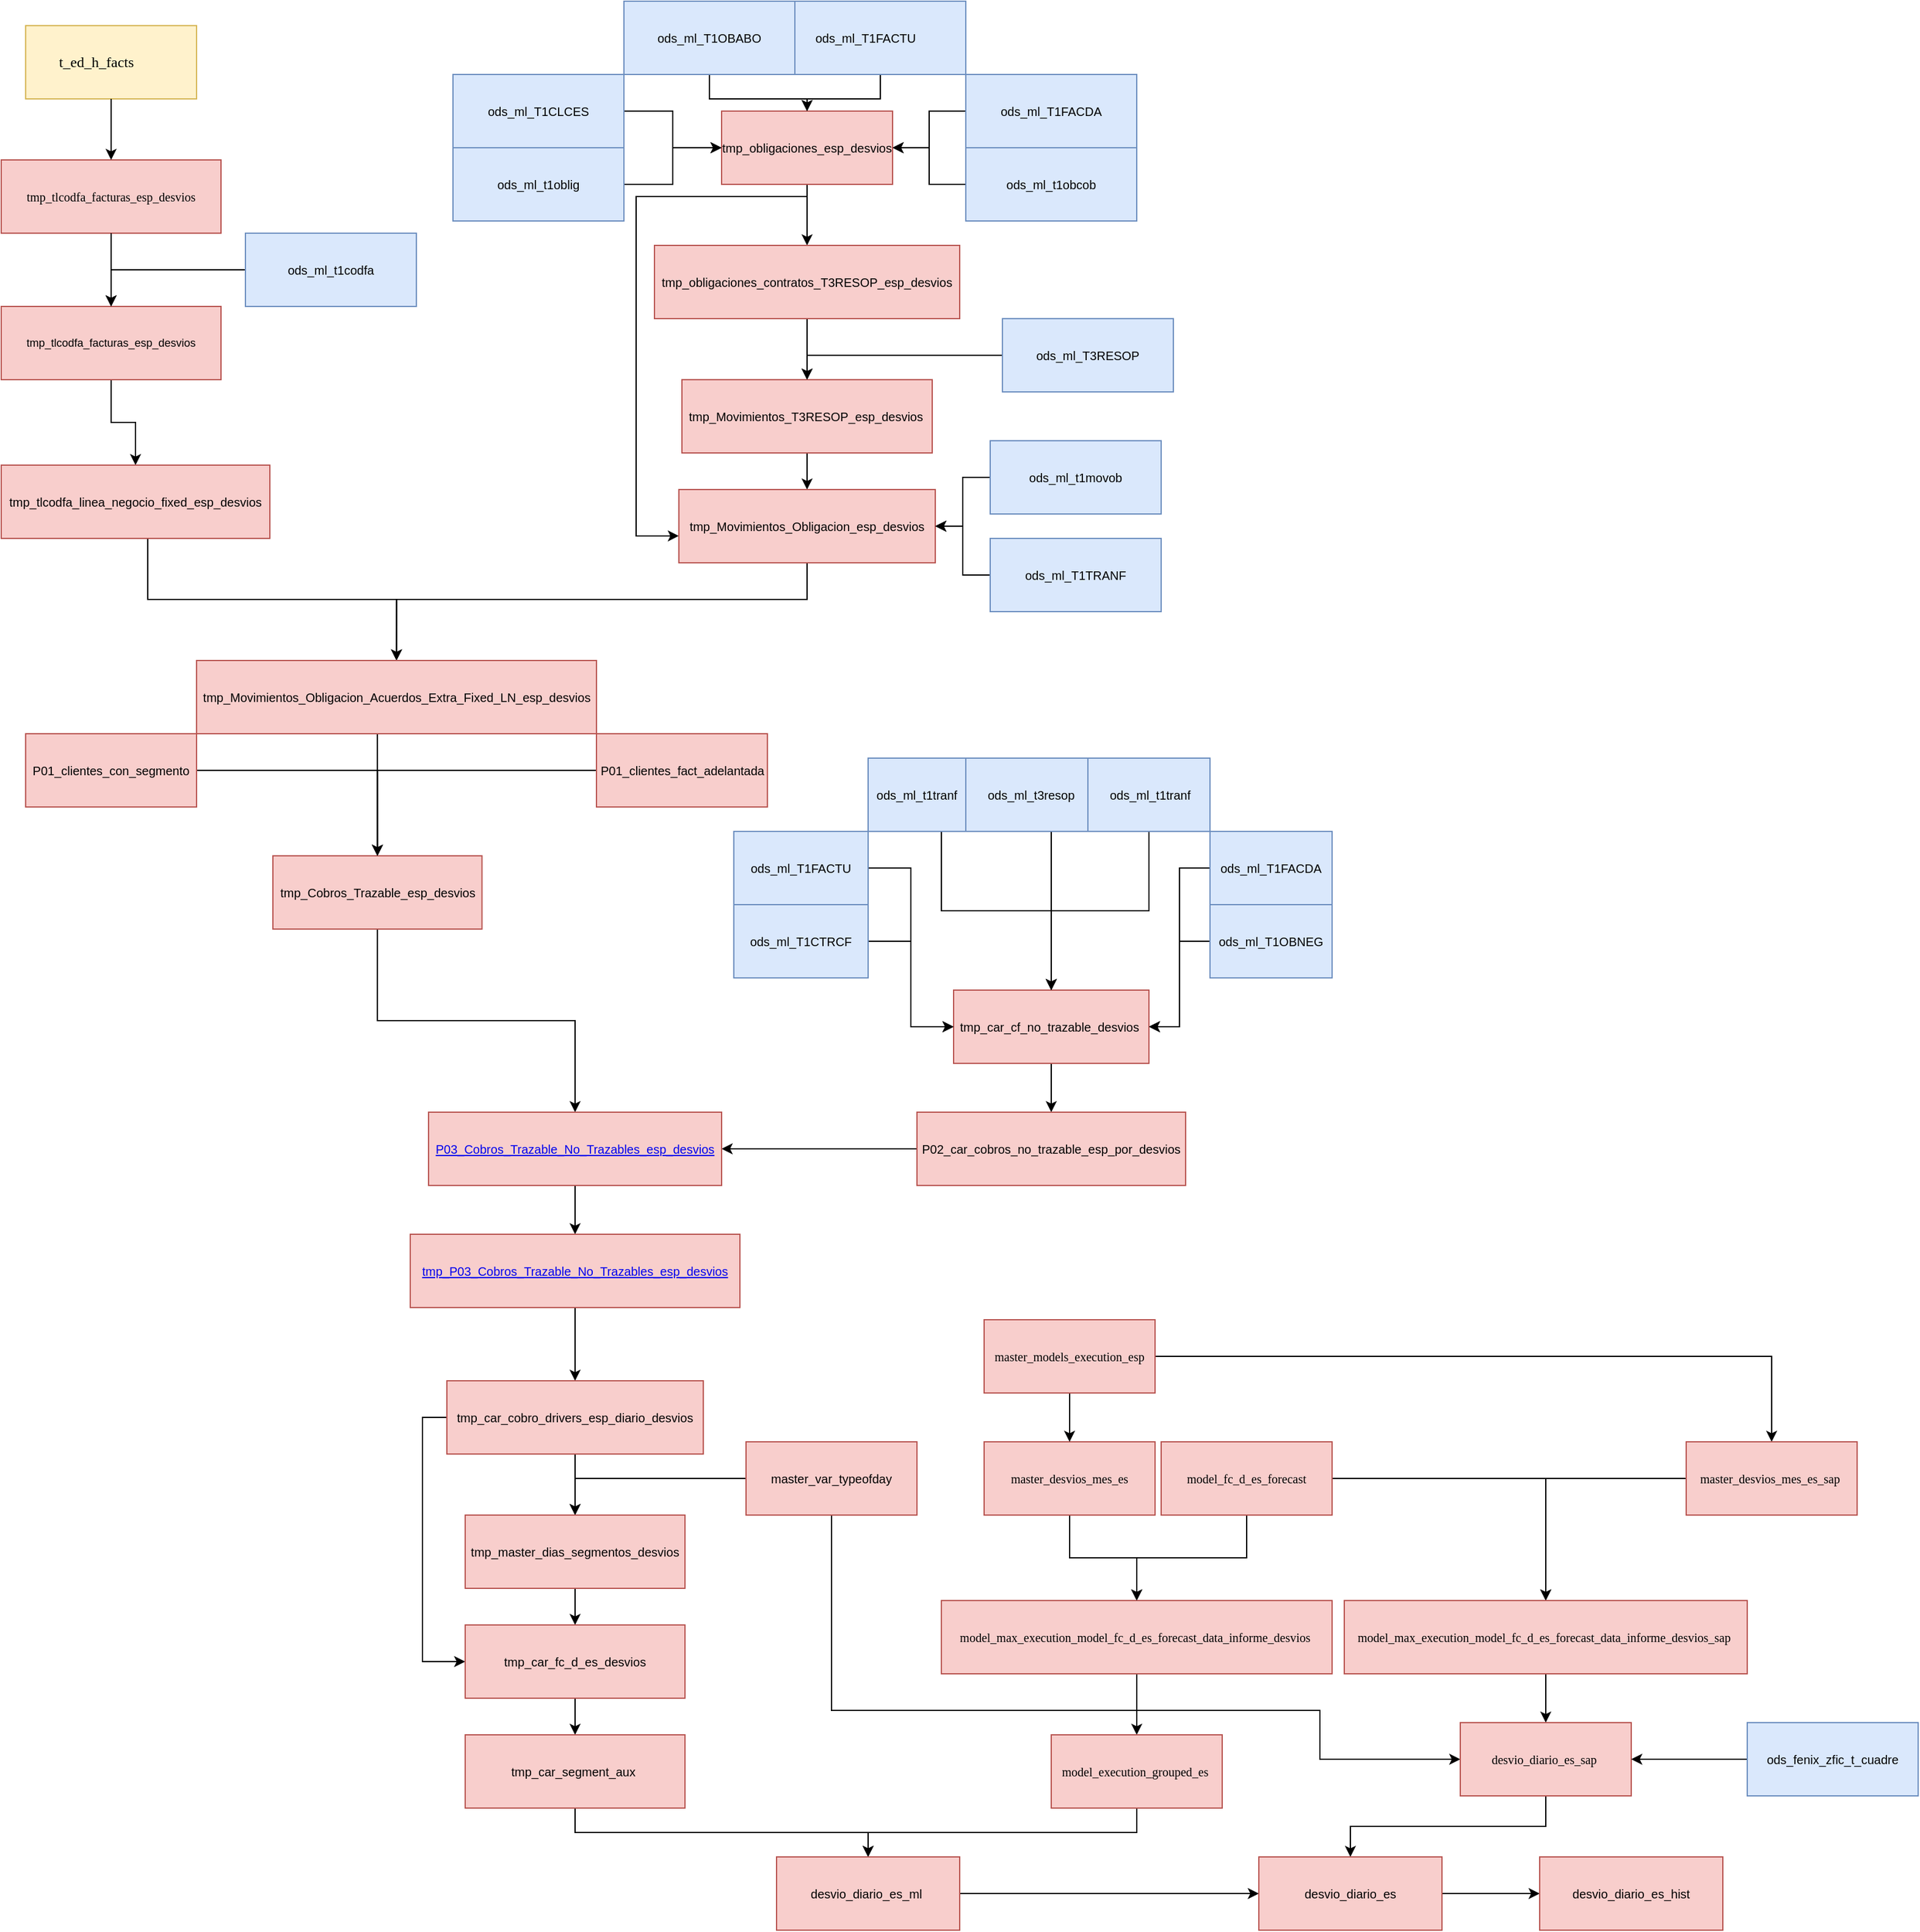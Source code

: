 <mxfile version="21.3.2" type="github" pages="3">
  <diagram name="España" id="WiafbRLkVoVtlF4otcqc">
    <mxGraphModel dx="1434" dy="788" grid="1" gridSize="10" guides="1" tooltips="1" connect="1" arrows="1" fold="1" page="1" pageScale="1" pageWidth="850" pageHeight="1100" math="0" shadow="0">
      <root>
        <mxCell id="0" />
        <mxCell id="1" parent="0" />
        <mxCell id="bblidsnoTC9VEnLcH5_G-1" value="&lt;blockquote style=&quot;text-indent: -18pt;&quot;&gt;&lt;font style=&quot;font-size: 12px;&quot;&gt;t_ed_h_facts&lt;/font&gt;&lt;/blockquote&gt;" style="rounded=0;whiteSpace=wrap;html=1;fontFamily=Times New Roman;align=center;fillColor=#fff2cc;strokeColor=#d6b656;" vertex="1" parent="1">
          <mxGeometry x="20" y="30" width="140" height="60" as="geometry" />
        </mxCell>
        <mxCell id="bblidsnoTC9VEnLcH5_G-21" value="tmp_tlcodfa_facturas_esp_desvios" style="rounded=0;whiteSpace=wrap;html=1;fillColor=#f8cecc;strokeColor=#b85450;fontFamily=Times New Roman;fontSize=10;" vertex="1" parent="1">
          <mxGeometry y="140" width="180" height="60" as="geometry" />
        </mxCell>
        <mxCell id="bblidsnoTC9VEnLcH5_G-23" value="" style="endArrow=classic;html=1;rounded=0;entryX=0.5;entryY=0;entryDx=0;entryDy=0;exitX=0.5;exitY=1;exitDx=0;exitDy=0;" edge="1" parent="1" source="bblidsnoTC9VEnLcH5_G-1" target="bblidsnoTC9VEnLcH5_G-21">
          <mxGeometry width="50" height="50" relative="1" as="geometry">
            <mxPoint x="400" y="20" as="sourcePoint" />
            <mxPoint x="450" y="-30" as="targetPoint" />
          </mxGeometry>
        </mxCell>
        <mxCell id="bblidsnoTC9VEnLcH5_G-71" value="" style="edgeStyle=orthogonalEdgeStyle;rounded=0;orthogonalLoop=1;jettySize=auto;html=1;" edge="1" parent="1" source="bblidsnoTC9VEnLcH5_G-24" target="bblidsnoTC9VEnLcH5_G-70">
          <mxGeometry relative="1" as="geometry" />
        </mxCell>
        <mxCell id="bblidsnoTC9VEnLcH5_G-24" value="tmp_tlcodfa_facturas_esp_desvios" style="rounded=0;whiteSpace=wrap;html=1;fillColor=#f8cecc;strokeColor=#b85450;verticalAlign=middle;fontSize=9;" vertex="1" parent="1">
          <mxGeometry y="260" width="180" height="60" as="geometry" />
        </mxCell>
        <mxCell id="bblidsnoTC9VEnLcH5_G-58" style="edgeStyle=orthogonalEdgeStyle;rounded=0;orthogonalLoop=1;jettySize=auto;html=1;entryX=0.5;entryY=0;entryDx=0;entryDy=0;" edge="1" parent="1" source="bblidsnoTC9VEnLcH5_G-25" target="bblidsnoTC9VEnLcH5_G-24">
          <mxGeometry relative="1" as="geometry" />
        </mxCell>
        <mxCell id="bblidsnoTC9VEnLcH5_G-25" value="ods_ml_t1codfa" style="rounded=0;whiteSpace=wrap;html=1;fillColor=#dae8fc;strokeColor=#6c8ebf;fontSize=10;" vertex="1" parent="1">
          <mxGeometry x="200" y="200" width="140" height="60" as="geometry" />
        </mxCell>
        <mxCell id="bblidsnoTC9VEnLcH5_G-119" style="edgeStyle=orthogonalEdgeStyle;rounded=0;orthogonalLoop=1;jettySize=auto;html=1;exitX=0;exitY=0.5;exitDx=0;exitDy=0;entryX=1;entryY=0.5;entryDx=0;entryDy=0;" edge="1" parent="1" source="bblidsnoTC9VEnLcH5_G-26" target="bblidsnoTC9VEnLcH5_G-29">
          <mxGeometry relative="1" as="geometry" />
        </mxCell>
        <mxCell id="bblidsnoTC9VEnLcH5_G-26" value="ods_ml_t1obcob" style="rounded=0;whiteSpace=wrap;html=1;fillColor=#dae8fc;strokeColor=#6c8ebf;fontSize=10;" vertex="1" parent="1">
          <mxGeometry x="790" y="130" width="140" height="60" as="geometry" />
        </mxCell>
        <mxCell id="bblidsnoTC9VEnLcH5_G-27" value="" style="endArrow=classic;html=1;rounded=0;entryX=0.5;entryY=0;entryDx=0;entryDy=0;exitX=0.5;exitY=1;exitDx=0;exitDy=0;" edge="1" parent="1" source="bblidsnoTC9VEnLcH5_G-21" target="bblidsnoTC9VEnLcH5_G-24">
          <mxGeometry width="50" height="50" relative="1" as="geometry">
            <mxPoint x="400" y="210" as="sourcePoint" />
            <mxPoint x="450" y="160" as="targetPoint" />
          </mxGeometry>
        </mxCell>
        <mxCell id="bblidsnoTC9VEnLcH5_G-53" style="edgeStyle=orthogonalEdgeStyle;rounded=0;orthogonalLoop=1;jettySize=auto;html=1;exitX=0.5;exitY=1;exitDx=0;exitDy=0;entryX=0.5;entryY=0;entryDx=0;entryDy=0;" edge="1" parent="1" source="bblidsnoTC9VEnLcH5_G-29" target="bblidsnoTC9VEnLcH5_G-52">
          <mxGeometry relative="1" as="geometry" />
        </mxCell>
        <mxCell id="bblidsnoTC9VEnLcH5_G-63" style="edgeStyle=orthogonalEdgeStyle;rounded=0;orthogonalLoop=1;jettySize=auto;html=1;entryX=0;entryY=0.633;entryDx=0;entryDy=0;entryPerimeter=0;" edge="1" parent="1" source="bblidsnoTC9VEnLcH5_G-29" target="bblidsnoTC9VEnLcH5_G-61">
          <mxGeometry relative="1" as="geometry">
            <Array as="points">
              <mxPoint x="660" y="170" />
              <mxPoint x="520" y="170" />
              <mxPoint x="520" y="448" />
            </Array>
          </mxGeometry>
        </mxCell>
        <mxCell id="bblidsnoTC9VEnLcH5_G-29" value="tmp_obligaciones_esp_desvios" style="rounded=0;whiteSpace=wrap;html=1;fontSize=10;fillColor=#f8cecc;strokeColor=#b85450;" vertex="1" parent="1">
          <mxGeometry x="590" y="100" width="140" height="60" as="geometry" />
        </mxCell>
        <mxCell id="bblidsnoTC9VEnLcH5_G-49" style="edgeStyle=orthogonalEdgeStyle;rounded=0;orthogonalLoop=1;jettySize=auto;html=1;exitX=1;exitY=0.5;exitDx=0;exitDy=0;entryX=0;entryY=0.5;entryDx=0;entryDy=0;" edge="1" parent="1" source="bblidsnoTC9VEnLcH5_G-30" target="bblidsnoTC9VEnLcH5_G-29">
          <mxGeometry relative="1" as="geometry" />
        </mxCell>
        <mxCell id="bblidsnoTC9VEnLcH5_G-30" value="ods_ml_T1CLCES" style="rounded=0;whiteSpace=wrap;html=1;fillColor=#dae8fc;strokeColor=#6c8ebf;fontSize=10;" vertex="1" parent="1">
          <mxGeometry x="370" y="70" width="140" height="60" as="geometry" />
        </mxCell>
        <mxCell id="bblidsnoTC9VEnLcH5_G-45" style="edgeStyle=orthogonalEdgeStyle;rounded=0;orthogonalLoop=1;jettySize=auto;html=1;exitX=0.5;exitY=1;exitDx=0;exitDy=0;entryX=0.5;entryY=0;entryDx=0;entryDy=0;" edge="1" parent="1" source="bblidsnoTC9VEnLcH5_G-31" target="bblidsnoTC9VEnLcH5_G-29">
          <mxGeometry relative="1" as="geometry" />
        </mxCell>
        <mxCell id="bblidsnoTC9VEnLcH5_G-31" value="&lt;span style=&quot;font-size: 10px; line-height: 107%; font-family: Calibri, sans-serif;&quot;&gt;ods_ml_T1OBABO&lt;/span&gt;" style="rounded=0;whiteSpace=wrap;html=1;fillColor=#dae8fc;strokeColor=#6c8ebf;fontSize=10;" vertex="1" parent="1">
          <mxGeometry x="510" y="10" width="140" height="60" as="geometry" />
        </mxCell>
        <mxCell id="bblidsnoTC9VEnLcH5_G-46" style="edgeStyle=orthogonalEdgeStyle;rounded=0;orthogonalLoop=1;jettySize=auto;html=1;exitX=0.5;exitY=1;exitDx=0;exitDy=0;entryX=0.5;entryY=0;entryDx=0;entryDy=0;" edge="1" parent="1" source="bblidsnoTC9VEnLcH5_G-32" target="bblidsnoTC9VEnLcH5_G-29">
          <mxGeometry relative="1" as="geometry" />
        </mxCell>
        <mxCell id="bblidsnoTC9VEnLcH5_G-32" value="&lt;p style=&quot;text-indent: -18pt; font-size: 10px;&quot; class=&quot;MsoListParagraph&quot;&gt;ods_ml_T1FACTU&lt;/p&gt;" style="rounded=0;whiteSpace=wrap;html=1;fillColor=#dae8fc;strokeColor=#6c8ebf;fontSize=10;" vertex="1" parent="1">
          <mxGeometry x="650" y="10" width="140" height="60" as="geometry" />
        </mxCell>
        <mxCell id="bblidsnoTC9VEnLcH5_G-47" style="edgeStyle=orthogonalEdgeStyle;rounded=0;orthogonalLoop=1;jettySize=auto;html=1;exitX=0;exitY=0.5;exitDx=0;exitDy=0;entryX=1;entryY=0.5;entryDx=0;entryDy=0;" edge="1" parent="1" source="bblidsnoTC9VEnLcH5_G-33" target="bblidsnoTC9VEnLcH5_G-29">
          <mxGeometry relative="1" as="geometry" />
        </mxCell>
        <mxCell id="bblidsnoTC9VEnLcH5_G-33" value="ods_ml_T1FACDA" style="rounded=0;whiteSpace=wrap;html=1;fillColor=#dae8fc;strokeColor=#6c8ebf;fontSize=10;" vertex="1" parent="1">
          <mxGeometry x="790" y="70" width="140" height="60" as="geometry" />
        </mxCell>
        <mxCell id="bblidsnoTC9VEnLcH5_G-50" style="edgeStyle=orthogonalEdgeStyle;rounded=0;orthogonalLoop=1;jettySize=auto;html=1;exitX=1;exitY=0.5;exitDx=0;exitDy=0;entryX=0;entryY=0.5;entryDx=0;entryDy=0;" edge="1" parent="1" source="bblidsnoTC9VEnLcH5_G-41" target="bblidsnoTC9VEnLcH5_G-29">
          <mxGeometry relative="1" as="geometry" />
        </mxCell>
        <mxCell id="bblidsnoTC9VEnLcH5_G-41" value="ods_ml_t1oblig" style="rounded=0;whiteSpace=wrap;html=1;fillColor=#dae8fc;strokeColor=#6c8ebf;fontSize=10;" vertex="1" parent="1">
          <mxGeometry x="370" y="130" width="140" height="60" as="geometry" />
        </mxCell>
        <mxCell id="bblidsnoTC9VEnLcH5_G-55" style="edgeStyle=orthogonalEdgeStyle;rounded=0;orthogonalLoop=1;jettySize=auto;html=1;exitX=0.5;exitY=1;exitDx=0;exitDy=0;" edge="1" parent="1" source="bblidsnoTC9VEnLcH5_G-52" target="bblidsnoTC9VEnLcH5_G-54">
          <mxGeometry relative="1" as="geometry" />
        </mxCell>
        <mxCell id="bblidsnoTC9VEnLcH5_G-52" value="tmp_obligaciones_contratos_T3RESOP_esp_desvios" style="rounded=0;whiteSpace=wrap;html=1;fillColor=#f8cecc;strokeColor=#b85450;fontSize=10;" vertex="1" parent="1">
          <mxGeometry x="535" y="210" width="250" height="60" as="geometry" />
        </mxCell>
        <mxCell id="bblidsnoTC9VEnLcH5_G-62" value="" style="edgeStyle=orthogonalEdgeStyle;rounded=0;orthogonalLoop=1;jettySize=auto;html=1;" edge="1" parent="1" source="bblidsnoTC9VEnLcH5_G-54" target="bblidsnoTC9VEnLcH5_G-61">
          <mxGeometry relative="1" as="geometry" />
        </mxCell>
        <mxCell id="bblidsnoTC9VEnLcH5_G-54" value="tmp_Movimientos_T3RESOP_esp_desvios&amp;nbsp;" style="rounded=0;whiteSpace=wrap;html=1;fillColor=#f8cecc;strokeColor=#b85450;fontSize=10;" vertex="1" parent="1">
          <mxGeometry x="557.5" y="320" width="205" height="60" as="geometry" />
        </mxCell>
        <mxCell id="bblidsnoTC9VEnLcH5_G-60" style="edgeStyle=orthogonalEdgeStyle;rounded=0;orthogonalLoop=1;jettySize=auto;html=1;entryX=0.5;entryY=0;entryDx=0;entryDy=0;" edge="1" parent="1" source="bblidsnoTC9VEnLcH5_G-59" target="bblidsnoTC9VEnLcH5_G-54">
          <mxGeometry relative="1" as="geometry" />
        </mxCell>
        <mxCell id="bblidsnoTC9VEnLcH5_G-59" value="ods_ml_T3RESOP" style="rounded=0;whiteSpace=wrap;html=1;fillColor=#dae8fc;strokeColor=#6c8ebf;fontSize=10;" vertex="1" parent="1">
          <mxGeometry x="820" y="270" width="140" height="60" as="geometry" />
        </mxCell>
        <mxCell id="bblidsnoTC9VEnLcH5_G-74" style="edgeStyle=orthogonalEdgeStyle;rounded=0;orthogonalLoop=1;jettySize=auto;html=1;exitX=0.5;exitY=1;exitDx=0;exitDy=0;entryX=0.5;entryY=0;entryDx=0;entryDy=0;" edge="1" parent="1" source="bblidsnoTC9VEnLcH5_G-61" target="bblidsnoTC9VEnLcH5_G-72">
          <mxGeometry relative="1" as="geometry">
            <Array as="points">
              <mxPoint x="660" y="500" />
              <mxPoint x="324" y="500" />
            </Array>
          </mxGeometry>
        </mxCell>
        <mxCell id="bblidsnoTC9VEnLcH5_G-61" value="tmp_Movimientos_Obligacion_esp_desvios" style="rounded=0;whiteSpace=wrap;html=1;fontSize=10;fillColor=#f8cecc;strokeColor=#b85450;" vertex="1" parent="1">
          <mxGeometry x="555" y="410" width="210" height="60" as="geometry" />
        </mxCell>
        <mxCell id="bblidsnoTC9VEnLcH5_G-66" value="" style="edgeStyle=orthogonalEdgeStyle;rounded=0;orthogonalLoop=1;jettySize=auto;html=1;" edge="1" parent="1" source="bblidsnoTC9VEnLcH5_G-64" target="bblidsnoTC9VEnLcH5_G-61">
          <mxGeometry relative="1" as="geometry" />
        </mxCell>
        <mxCell id="bblidsnoTC9VEnLcH5_G-64" value="ods_ml_t1movob" style="rounded=0;whiteSpace=wrap;html=1;fillColor=#dae8fc;strokeColor=#6c8ebf;fontSize=10;" vertex="1" parent="1">
          <mxGeometry x="810" y="370" width="140" height="60" as="geometry" />
        </mxCell>
        <mxCell id="bblidsnoTC9VEnLcH5_G-67" value="" style="edgeStyle=orthogonalEdgeStyle;rounded=0;orthogonalLoop=1;jettySize=auto;html=1;" edge="1" parent="1" source="bblidsnoTC9VEnLcH5_G-65" target="bblidsnoTC9VEnLcH5_G-61">
          <mxGeometry relative="1" as="geometry" />
        </mxCell>
        <mxCell id="bblidsnoTC9VEnLcH5_G-65" value="ods_ml_T1TRANF" style="rounded=0;whiteSpace=wrap;html=1;fillColor=#dae8fc;strokeColor=#6c8ebf;fontSize=10;" vertex="1" parent="1">
          <mxGeometry x="810" y="450" width="140" height="60" as="geometry" />
        </mxCell>
        <mxCell id="bblidsnoTC9VEnLcH5_G-73" style="edgeStyle=orthogonalEdgeStyle;rounded=0;orthogonalLoop=1;jettySize=auto;html=1;exitX=0.5;exitY=1;exitDx=0;exitDy=0;entryX=0.5;entryY=0;entryDx=0;entryDy=0;" edge="1" parent="1" source="bblidsnoTC9VEnLcH5_G-70" target="bblidsnoTC9VEnLcH5_G-72">
          <mxGeometry relative="1" as="geometry">
            <Array as="points">
              <mxPoint x="120" y="500" />
              <mxPoint x="324" y="500" />
            </Array>
          </mxGeometry>
        </mxCell>
        <mxCell id="bblidsnoTC9VEnLcH5_G-70" value="tmp_tlcodfa_linea_negocio_fixed_esp_desvios" style="rounded=0;whiteSpace=wrap;html=1;fontSize=10;fillColor=#f8cecc;strokeColor=#b85450;" vertex="1" parent="1">
          <mxGeometry y="390" width="220" height="60" as="geometry" />
        </mxCell>
        <mxCell id="bblidsnoTC9VEnLcH5_G-78" style="edgeStyle=orthogonalEdgeStyle;rounded=0;orthogonalLoop=1;jettySize=auto;html=1;exitX=0.5;exitY=1;exitDx=0;exitDy=0;entryX=0.5;entryY=0;entryDx=0;entryDy=0;" edge="1" parent="1" source="bblidsnoTC9VEnLcH5_G-72" target="bblidsnoTC9VEnLcH5_G-75">
          <mxGeometry relative="1" as="geometry">
            <Array as="points">
              <mxPoint x="308" y="610" />
            </Array>
          </mxGeometry>
        </mxCell>
        <mxCell id="bblidsnoTC9VEnLcH5_G-72" value="tmp_Movimientos_Obligacion_Acuerdos_Extra_Fixed_LN_esp_desvios" style="rounded=0;whiteSpace=wrap;html=1;fillColor=#f8cecc;strokeColor=#b85450;fontSize=10;" vertex="1" parent="1">
          <mxGeometry x="160" y="550" width="327.5" height="60" as="geometry" />
        </mxCell>
        <mxCell id="bblidsnoTC9VEnLcH5_G-127" style="edgeStyle=orthogonalEdgeStyle;rounded=0;orthogonalLoop=1;jettySize=auto;html=1;exitX=0.5;exitY=1;exitDx=0;exitDy=0;entryX=0.5;entryY=0;entryDx=0;entryDy=0;" edge="1" parent="1" source="bblidsnoTC9VEnLcH5_G-75" target="bblidsnoTC9VEnLcH5_G-125">
          <mxGeometry relative="1" as="geometry" />
        </mxCell>
        <mxCell id="bblidsnoTC9VEnLcH5_G-75" value="tmp_Cobros_Trazable_esp_desvios" style="rounded=0;whiteSpace=wrap;html=1;fillColor=#f8cecc;strokeColor=#b85450;fontSize=10;" vertex="1" parent="1">
          <mxGeometry x="222.5" y="710" width="171.25" height="60" as="geometry" />
        </mxCell>
        <mxCell id="bblidsnoTC9VEnLcH5_G-81" style="edgeStyle=orthogonalEdgeStyle;rounded=0;orthogonalLoop=1;jettySize=auto;html=1;exitX=0;exitY=0.5;exitDx=0;exitDy=0;entryX=0.5;entryY=0;entryDx=0;entryDy=0;" edge="1" parent="1" source="bblidsnoTC9VEnLcH5_G-76" target="bblidsnoTC9VEnLcH5_G-75">
          <mxGeometry relative="1" as="geometry">
            <Array as="points">
              <mxPoint x="308" y="640" />
            </Array>
          </mxGeometry>
        </mxCell>
        <mxCell id="bblidsnoTC9VEnLcH5_G-76" value="P01_clientes_fact_adelantada" style="rounded=0;whiteSpace=wrap;html=1;fillColor=#f8cecc;strokeColor=#b85450;fontSize=10;" vertex="1" parent="1">
          <mxGeometry x="487.5" y="610" width="140" height="60" as="geometry" />
        </mxCell>
        <mxCell id="bblidsnoTC9VEnLcH5_G-80" style="edgeStyle=orthogonalEdgeStyle;rounded=0;orthogonalLoop=1;jettySize=auto;html=1;exitX=1;exitY=0.5;exitDx=0;exitDy=0;entryX=0.5;entryY=0;entryDx=0;entryDy=0;" edge="1" parent="1" source="bblidsnoTC9VEnLcH5_G-77" target="bblidsnoTC9VEnLcH5_G-75">
          <mxGeometry relative="1" as="geometry" />
        </mxCell>
        <mxCell id="bblidsnoTC9VEnLcH5_G-77" value="P01_clientes_con_segmento" style="rounded=0;whiteSpace=wrap;html=1;fillColor=#f8cecc;strokeColor=#b85450;fontSize=10;" vertex="1" parent="1">
          <mxGeometry x="20" y="610" width="140" height="60" as="geometry" />
        </mxCell>
        <mxCell id="bblidsnoTC9VEnLcH5_G-120" style="edgeStyle=orthogonalEdgeStyle;rounded=0;orthogonalLoop=1;jettySize=auto;html=1;exitX=0;exitY=0.5;exitDx=0;exitDy=0;entryX=1;entryY=0.5;entryDx=0;entryDy=0;" edge="1" parent="1" source="bblidsnoTC9VEnLcH5_G-107" target="bblidsnoTC9VEnLcH5_G-108">
          <mxGeometry relative="1" as="geometry" />
        </mxCell>
        <mxCell id="bblidsnoTC9VEnLcH5_G-107" value="ods_ml_T1OBNEG" style="rounded=0;whiteSpace=wrap;html=1;fillColor=#dae8fc;strokeColor=#6c8ebf;fontSize=10;" vertex="1" parent="1">
          <mxGeometry x="990" y="750" width="100" height="60" as="geometry" />
        </mxCell>
        <mxCell id="bblidsnoTC9VEnLcH5_G-124" style="edgeStyle=orthogonalEdgeStyle;rounded=0;orthogonalLoop=1;jettySize=auto;html=1;exitX=0.5;exitY=1;exitDx=0;exitDy=0;entryX=0.5;entryY=0;entryDx=0;entryDy=0;" edge="1" parent="1" source="bblidsnoTC9VEnLcH5_G-108" target="bblidsnoTC9VEnLcH5_G-123">
          <mxGeometry relative="1" as="geometry" />
        </mxCell>
        <mxCell id="bblidsnoTC9VEnLcH5_G-108" value="tmp_car_cf_no_trazable_desvios&amp;nbsp;" style="rounded=0;whiteSpace=wrap;html=1;fontSize=10;fillColor=#f8cecc;strokeColor=#b85450;" vertex="1" parent="1">
          <mxGeometry x="780" y="820" width="160" height="60" as="geometry" />
        </mxCell>
        <mxCell id="bblidsnoTC9VEnLcH5_G-109" style="edgeStyle=orthogonalEdgeStyle;rounded=0;orthogonalLoop=1;jettySize=auto;html=1;exitX=1;exitY=0.5;exitDx=0;exitDy=0;entryX=0;entryY=0.5;entryDx=0;entryDy=0;" edge="1" parent="1" source="bblidsnoTC9VEnLcH5_G-110" target="bblidsnoTC9VEnLcH5_G-108">
          <mxGeometry relative="1" as="geometry" />
        </mxCell>
        <mxCell id="bblidsnoTC9VEnLcH5_G-110" value="ods_ml_T1FACTU" style="rounded=0;whiteSpace=wrap;html=1;fillColor=#dae8fc;strokeColor=#6c8ebf;fontSize=10;" vertex="1" parent="1">
          <mxGeometry x="600" y="690" width="110" height="60" as="geometry" />
        </mxCell>
        <mxCell id="bblidsnoTC9VEnLcH5_G-111" style="edgeStyle=orthogonalEdgeStyle;rounded=0;orthogonalLoop=1;jettySize=auto;html=1;exitX=0.5;exitY=1;exitDx=0;exitDy=0;entryX=0.5;entryY=0;entryDx=0;entryDy=0;" edge="1" parent="1" source="bblidsnoTC9VEnLcH5_G-112" target="bblidsnoTC9VEnLcH5_G-108">
          <mxGeometry relative="1" as="geometry">
            <Array as="points">
              <mxPoint x="770" y="690" />
              <mxPoint x="770" y="755" />
              <mxPoint x="860" y="755" />
            </Array>
          </mxGeometry>
        </mxCell>
        <mxCell id="bblidsnoTC9VEnLcH5_G-112" value="ods_ml_t1tranf" style="rounded=0;whiteSpace=wrap;html=1;fillColor=#dae8fc;strokeColor=#6c8ebf;fontSize=10;" vertex="1" parent="1">
          <mxGeometry x="710" y="630" width="80" height="60" as="geometry" />
        </mxCell>
        <mxCell id="bblidsnoTC9VEnLcH5_G-113" style="edgeStyle=orthogonalEdgeStyle;rounded=0;orthogonalLoop=1;jettySize=auto;html=1;exitX=0.5;exitY=1;exitDx=0;exitDy=0;entryX=0.5;entryY=0;entryDx=0;entryDy=0;" edge="1" parent="1" source="bblidsnoTC9VEnLcH5_G-114" target="bblidsnoTC9VEnLcH5_G-108">
          <mxGeometry relative="1" as="geometry">
            <Array as="points">
              <mxPoint x="940" y="755" />
              <mxPoint x="860" y="755" />
            </Array>
          </mxGeometry>
        </mxCell>
        <mxCell id="bblidsnoTC9VEnLcH5_G-114" value="&lt;blockquote style=&quot;margin: 0 0 0 40px; border: none; padding: 0px;&quot;&gt;&lt;p style=&quot;text-indent: -18pt; font-size: 10px;&quot; class=&quot;MsoListParagraph&quot;&gt;ods_ml_t1tranf&lt;/p&gt;&lt;/blockquote&gt;" style="rounded=0;whiteSpace=wrap;html=1;fillColor=#dae8fc;strokeColor=#6c8ebf;fontSize=10;align=left;" vertex="1" parent="1">
          <mxGeometry x="890" y="630" width="100" height="60" as="geometry" />
        </mxCell>
        <mxCell id="bblidsnoTC9VEnLcH5_G-115" style="edgeStyle=orthogonalEdgeStyle;rounded=0;orthogonalLoop=1;jettySize=auto;html=1;exitX=0;exitY=0.5;exitDx=0;exitDy=0;entryX=1;entryY=0.5;entryDx=0;entryDy=0;" edge="1" parent="1" source="bblidsnoTC9VEnLcH5_G-116" target="bblidsnoTC9VEnLcH5_G-108">
          <mxGeometry relative="1" as="geometry" />
        </mxCell>
        <mxCell id="bblidsnoTC9VEnLcH5_G-116" value="ods_ml_T1FACDA" style="rounded=0;whiteSpace=wrap;html=1;fillColor=#dae8fc;strokeColor=#6c8ebf;fontSize=10;" vertex="1" parent="1">
          <mxGeometry x="990" y="690" width="100" height="60" as="geometry" />
        </mxCell>
        <mxCell id="bblidsnoTC9VEnLcH5_G-117" style="edgeStyle=orthogonalEdgeStyle;rounded=0;orthogonalLoop=1;jettySize=auto;html=1;exitX=1;exitY=0.5;exitDx=0;exitDy=0;entryX=0;entryY=0.5;entryDx=0;entryDy=0;" edge="1" parent="1" source="bblidsnoTC9VEnLcH5_G-118" target="bblidsnoTC9VEnLcH5_G-108">
          <mxGeometry relative="1" as="geometry" />
        </mxCell>
        <mxCell id="bblidsnoTC9VEnLcH5_G-118" value="ods_ml_T1CTRCF" style="rounded=0;whiteSpace=wrap;html=1;fillColor=#dae8fc;strokeColor=#6c8ebf;fontSize=10;" vertex="1" parent="1">
          <mxGeometry x="600" y="750" width="110" height="60" as="geometry" />
        </mxCell>
        <mxCell id="bblidsnoTC9VEnLcH5_G-122" style="edgeStyle=orthogonalEdgeStyle;rounded=0;orthogonalLoop=1;jettySize=auto;html=1;exitX=0.5;exitY=1;exitDx=0;exitDy=0;entryX=0.5;entryY=0;entryDx=0;entryDy=0;" edge="1" parent="1" source="bblidsnoTC9VEnLcH5_G-121" target="bblidsnoTC9VEnLcH5_G-108">
          <mxGeometry relative="1" as="geometry">
            <Array as="points">
              <mxPoint x="860" y="690" />
            </Array>
          </mxGeometry>
        </mxCell>
        <mxCell id="bblidsnoTC9VEnLcH5_G-121" value="&lt;blockquote style=&quot;margin: 0 0 0 40px; border: none; padding: 0px;&quot;&gt;&lt;p style=&quot;text-indent: -18pt; font-size: 10px;&quot; class=&quot;MsoListParagraph&quot;&gt;ods_ml_t3resop&lt;/p&gt;&lt;/blockquote&gt;" style="rounded=0;whiteSpace=wrap;html=1;fillColor=#dae8fc;strokeColor=#6c8ebf;fontSize=10;align=left;" vertex="1" parent="1">
          <mxGeometry x="790" y="630" width="100" height="60" as="geometry" />
        </mxCell>
        <mxCell id="bblidsnoTC9VEnLcH5_G-126" style="edgeStyle=orthogonalEdgeStyle;rounded=0;orthogonalLoop=1;jettySize=auto;html=1;exitX=0;exitY=0.5;exitDx=0;exitDy=0;entryX=1;entryY=0.5;entryDx=0;entryDy=0;" edge="1" parent="1" source="bblidsnoTC9VEnLcH5_G-123" target="bblidsnoTC9VEnLcH5_G-125">
          <mxGeometry relative="1" as="geometry" />
        </mxCell>
        <mxCell id="bblidsnoTC9VEnLcH5_G-123" value="P02_car_cobros_no_trazable_esp_por_desvios" style="rounded=0;whiteSpace=wrap;html=1;fontSize=10;fillColor=#f8cecc;strokeColor=#b85450;" vertex="1" parent="1">
          <mxGeometry x="750" y="920" width="220" height="60" as="geometry" />
        </mxCell>
        <mxCell id="bblidsnoTC9VEnLcH5_G-129" style="edgeStyle=orthogonalEdgeStyle;rounded=0;orthogonalLoop=1;jettySize=auto;html=1;exitX=0.5;exitY=1;exitDx=0;exitDy=0;entryX=0.5;entryY=0;entryDx=0;entryDy=0;" edge="1" parent="1" source="bblidsnoTC9VEnLcH5_G-125" target="bblidsnoTC9VEnLcH5_G-128">
          <mxGeometry relative="1" as="geometry" />
        </mxCell>
        <mxCell id="bblidsnoTC9VEnLcH5_G-125" value="&lt;a name=&quot;_Toc135665583&quot;&gt;P03_Cobros_Trazable_No_Trazables_esp_desvios&lt;/a&gt;" style="rounded=0;whiteSpace=wrap;html=1;fontSize=10;fillColor=#f8cecc;strokeColor=#b85450;" vertex="1" parent="1">
          <mxGeometry x="350" y="920" width="240" height="60" as="geometry" />
        </mxCell>
        <mxCell id="bblidsnoTC9VEnLcH5_G-133" style="edgeStyle=orthogonalEdgeStyle;rounded=0;orthogonalLoop=1;jettySize=auto;html=1;exitX=0.5;exitY=1;exitDx=0;exitDy=0;entryX=0.5;entryY=0;entryDx=0;entryDy=0;" edge="1" parent="1" source="bblidsnoTC9VEnLcH5_G-128" target="bblidsnoTC9VEnLcH5_G-130">
          <mxGeometry relative="1" as="geometry" />
        </mxCell>
        <mxCell id="bblidsnoTC9VEnLcH5_G-128" value="&lt;a name=&quot;_Toc135665584&quot;&gt;tmp_P03_Cobros_Trazable_No_Trazables_esp_desvios&lt;/a&gt;" style="rounded=0;whiteSpace=wrap;html=1;fontSize=10;fillColor=#f8cecc;strokeColor=#b85450;" vertex="1" parent="1">
          <mxGeometry x="335" y="1020" width="270" height="60" as="geometry" />
        </mxCell>
        <mxCell id="bblidsnoTC9VEnLcH5_G-135" value="" style="edgeStyle=orthogonalEdgeStyle;rounded=0;orthogonalLoop=1;jettySize=auto;html=1;" edge="1" parent="1" source="bblidsnoTC9VEnLcH5_G-130" target="bblidsnoTC9VEnLcH5_G-134">
          <mxGeometry relative="1" as="geometry" />
        </mxCell>
        <mxCell id="bblidsnoTC9VEnLcH5_G-139" style="edgeStyle=orthogonalEdgeStyle;rounded=0;orthogonalLoop=1;jettySize=auto;html=1;exitX=0;exitY=0.5;exitDx=0;exitDy=0;entryX=0;entryY=0.5;entryDx=0;entryDy=0;" edge="1" parent="1" source="bblidsnoTC9VEnLcH5_G-130" target="bblidsnoTC9VEnLcH5_G-137">
          <mxGeometry relative="1" as="geometry" />
        </mxCell>
        <mxCell id="bblidsnoTC9VEnLcH5_G-130" value="tmp_car_cobro_drivers_esp_diario_desvios" style="rounded=0;whiteSpace=wrap;html=1;fontSize=10;fillColor=#f8cecc;strokeColor=#b85450;" vertex="1" parent="1">
          <mxGeometry x="365" y="1140" width="210" height="60" as="geometry" />
        </mxCell>
        <mxCell id="bblidsnoTC9VEnLcH5_G-136" style="edgeStyle=orthogonalEdgeStyle;rounded=0;orthogonalLoop=1;jettySize=auto;html=1;exitX=0;exitY=0.5;exitDx=0;exitDy=0;" edge="1" parent="1" source="bblidsnoTC9VEnLcH5_G-132">
          <mxGeometry relative="1" as="geometry">
            <mxPoint x="470" y="1250" as="targetPoint" />
            <Array as="points">
              <mxPoint x="645" y="1220" />
              <mxPoint x="470" y="1220" />
            </Array>
          </mxGeometry>
        </mxCell>
        <mxCell id="bblidsnoTC9VEnLcH5_G-162" style="edgeStyle=orthogonalEdgeStyle;rounded=0;orthogonalLoop=1;jettySize=auto;html=1;exitX=0.5;exitY=1;exitDx=0;exitDy=0;entryX=0;entryY=0.5;entryDx=0;entryDy=0;" edge="1" parent="1" source="bblidsnoTC9VEnLcH5_G-132" target="bblidsnoTC9VEnLcH5_G-160">
          <mxGeometry relative="1" as="geometry">
            <Array as="points">
              <mxPoint x="680" y="1410" />
              <mxPoint x="1080" y="1410" />
              <mxPoint x="1080" y="1450" />
            </Array>
          </mxGeometry>
        </mxCell>
        <mxCell id="bblidsnoTC9VEnLcH5_G-132" value="master_var_typeofday" style="rounded=0;whiteSpace=wrap;html=1;fillColor=#f8cecc;strokeColor=#b85450;fontSize=10;" vertex="1" parent="1">
          <mxGeometry x="610" y="1190" width="140" height="60" as="geometry" />
        </mxCell>
        <mxCell id="bblidsnoTC9VEnLcH5_G-138" style="edgeStyle=orthogonalEdgeStyle;rounded=0;orthogonalLoop=1;jettySize=auto;html=1;exitX=0.5;exitY=1;exitDx=0;exitDy=0;entryX=0.5;entryY=0;entryDx=0;entryDy=0;" edge="1" parent="1" source="bblidsnoTC9VEnLcH5_G-134" target="bblidsnoTC9VEnLcH5_G-137">
          <mxGeometry relative="1" as="geometry" />
        </mxCell>
        <mxCell id="bblidsnoTC9VEnLcH5_G-134" value="&lt;span style=&quot;font-size: 10px; line-height: 107%; font-family: Calibri, sans-serif;&quot;&gt;tmp_master_dias_segmentos_desvios&lt;/span&gt;" style="rounded=0;whiteSpace=wrap;html=1;fillColor=#f8cecc;strokeColor=#b85450;fontSize=10;" vertex="1" parent="1">
          <mxGeometry x="380" y="1250" width="180" height="60" as="geometry" />
        </mxCell>
        <mxCell id="bblidsnoTC9VEnLcH5_G-150" style="edgeStyle=orthogonalEdgeStyle;rounded=0;orthogonalLoop=1;jettySize=auto;html=1;exitX=0.5;exitY=1;exitDx=0;exitDy=0;entryX=0.5;entryY=0;entryDx=0;entryDy=0;" edge="1" parent="1" source="bblidsnoTC9VEnLcH5_G-137" target="bblidsnoTC9VEnLcH5_G-149">
          <mxGeometry relative="1" as="geometry" />
        </mxCell>
        <mxCell id="bblidsnoTC9VEnLcH5_G-137" value="tmp_car_fc_d_es_desvios" style="rounded=0;whiteSpace=wrap;html=1;fillColor=#f8cecc;strokeColor=#b85450;fontSize=10;" vertex="1" parent="1">
          <mxGeometry x="380" y="1340" width="180" height="60" as="geometry" />
        </mxCell>
        <mxCell id="bblidsnoTC9VEnLcH5_G-145" style="edgeStyle=orthogonalEdgeStyle;rounded=0;orthogonalLoop=1;jettySize=auto;html=1;exitX=0.5;exitY=1;exitDx=0;exitDy=0;entryX=0.5;entryY=0;entryDx=0;entryDy=0;" edge="1" parent="1" source="bblidsnoTC9VEnLcH5_G-140" target="bblidsnoTC9VEnLcH5_G-143">
          <mxGeometry relative="1" as="geometry" />
        </mxCell>
        <mxCell id="bblidsnoTC9VEnLcH5_G-140" value="&lt;span style=&quot;line-height: 107%;&quot;&gt;&lt;font style=&quot;font-size: 10px;&quot;&gt;master_desvios_mes_es&lt;/font&gt;&lt;/span&gt;" style="rounded=0;whiteSpace=wrap;html=1;fillColor=#f8cecc;strokeColor=#b85450;fontSize=10;fontFamily=Times New Roman;" vertex="1" parent="1">
          <mxGeometry x="805" y="1190" width="140" height="60" as="geometry" />
        </mxCell>
        <mxCell id="bblidsnoTC9VEnLcH5_G-142" style="edgeStyle=orthogonalEdgeStyle;rounded=0;orthogonalLoop=1;jettySize=auto;html=1;exitX=0.5;exitY=1;exitDx=0;exitDy=0;entryX=0.5;entryY=0;entryDx=0;entryDy=0;" edge="1" parent="1" source="bblidsnoTC9VEnLcH5_G-141" target="bblidsnoTC9VEnLcH5_G-140">
          <mxGeometry relative="1" as="geometry" />
        </mxCell>
        <mxCell id="bblidsnoTC9VEnLcH5_G-155" style="edgeStyle=orthogonalEdgeStyle;rounded=0;orthogonalLoop=1;jettySize=auto;html=1;exitX=1;exitY=0.5;exitDx=0;exitDy=0;entryX=0.5;entryY=0;entryDx=0;entryDy=0;" edge="1" parent="1" source="bblidsnoTC9VEnLcH5_G-141" target="bblidsnoTC9VEnLcH5_G-154">
          <mxGeometry relative="1" as="geometry" />
        </mxCell>
        <mxCell id="bblidsnoTC9VEnLcH5_G-141" value="master_models_execution_esp" style="rounded=0;whiteSpace=wrap;html=1;fillColor=#f8cecc;strokeColor=#b85450;fontSize=10;fontFamily=Times New Roman;" vertex="1" parent="1">
          <mxGeometry x="805" y="1090" width="140" height="60" as="geometry" />
        </mxCell>
        <mxCell id="bblidsnoTC9VEnLcH5_G-148" style="edgeStyle=orthogonalEdgeStyle;rounded=0;orthogonalLoop=1;jettySize=auto;html=1;exitX=0.5;exitY=1;exitDx=0;exitDy=0;entryX=0.5;entryY=0;entryDx=0;entryDy=0;" edge="1" parent="1" source="bblidsnoTC9VEnLcH5_G-143" target="bblidsnoTC9VEnLcH5_G-147">
          <mxGeometry relative="1" as="geometry" />
        </mxCell>
        <mxCell id="bblidsnoTC9VEnLcH5_G-143" value="model_max_execution_model_fc_d_es_forecast_data_informe_desvios&amp;nbsp;" style="rounded=0;whiteSpace=wrap;html=1;fillColor=#f8cecc;strokeColor=#b85450;fontSize=10;fontFamily=Times New Roman;" vertex="1" parent="1">
          <mxGeometry x="770" y="1320" width="320" height="60" as="geometry" />
        </mxCell>
        <mxCell id="bblidsnoTC9VEnLcH5_G-146" style="edgeStyle=orthogonalEdgeStyle;rounded=0;orthogonalLoop=1;jettySize=auto;html=1;exitX=0.5;exitY=1;exitDx=0;exitDy=0;entryX=0.5;entryY=0;entryDx=0;entryDy=0;" edge="1" parent="1" source="bblidsnoTC9VEnLcH5_G-144" target="bblidsnoTC9VEnLcH5_G-143">
          <mxGeometry relative="1" as="geometry" />
        </mxCell>
        <mxCell id="bblidsnoTC9VEnLcH5_G-158" style="edgeStyle=orthogonalEdgeStyle;rounded=0;orthogonalLoop=1;jettySize=auto;html=1;exitX=1;exitY=0.5;exitDx=0;exitDy=0;entryX=0.5;entryY=0;entryDx=0;entryDy=0;" edge="1" parent="1" source="bblidsnoTC9VEnLcH5_G-144" target="bblidsnoTC9VEnLcH5_G-156">
          <mxGeometry relative="1" as="geometry" />
        </mxCell>
        <mxCell id="bblidsnoTC9VEnLcH5_G-144" value="model_fc_d_es_forecast" style="rounded=0;whiteSpace=wrap;html=1;fillColor=#f8cecc;strokeColor=#b85450;fontSize=10;fontFamily=Times New Roman;" vertex="1" parent="1">
          <mxGeometry x="950" y="1190" width="140" height="60" as="geometry" />
        </mxCell>
        <mxCell id="bblidsnoTC9VEnLcH5_G-153" style="edgeStyle=orthogonalEdgeStyle;rounded=0;orthogonalLoop=1;jettySize=auto;html=1;exitX=0.5;exitY=1;exitDx=0;exitDy=0;entryX=0.5;entryY=0;entryDx=0;entryDy=0;" edge="1" parent="1" source="bblidsnoTC9VEnLcH5_G-147" target="bblidsnoTC9VEnLcH5_G-151">
          <mxGeometry relative="1" as="geometry">
            <mxPoint x="330" y="1530" as="targetPoint" />
          </mxGeometry>
        </mxCell>
        <mxCell id="bblidsnoTC9VEnLcH5_G-147" value="model_execution_grouped_es&amp;nbsp;" style="rounded=0;whiteSpace=wrap;html=1;fillColor=#f8cecc;strokeColor=#b85450;fontSize=10;fontFamily=Times New Roman;" vertex="1" parent="1">
          <mxGeometry x="860" y="1430" width="140" height="60" as="geometry" />
        </mxCell>
        <mxCell id="bblidsnoTC9VEnLcH5_G-152" style="edgeStyle=orthogonalEdgeStyle;rounded=0;orthogonalLoop=1;jettySize=auto;html=1;exitX=0.5;exitY=1;exitDx=0;exitDy=0;entryX=0.5;entryY=0;entryDx=0;entryDy=0;" edge="1" parent="1" source="bblidsnoTC9VEnLcH5_G-149" target="bblidsnoTC9VEnLcH5_G-151">
          <mxGeometry relative="1" as="geometry" />
        </mxCell>
        <mxCell id="bblidsnoTC9VEnLcH5_G-149" value="tmp_car_segment_aux&amp;nbsp;" style="rounded=0;whiteSpace=wrap;html=1;fillColor=#f8cecc;strokeColor=#b85450;fontSize=10;" vertex="1" parent="1">
          <mxGeometry x="380" y="1430" width="180" height="60" as="geometry" />
        </mxCell>
        <mxCell id="bblidsnoTC9VEnLcH5_G-166" style="edgeStyle=orthogonalEdgeStyle;rounded=0;orthogonalLoop=1;jettySize=auto;html=1;exitX=1;exitY=0.5;exitDx=0;exitDy=0;entryX=0;entryY=0.5;entryDx=0;entryDy=0;" edge="1" parent="1" source="bblidsnoTC9VEnLcH5_G-151" target="bblidsnoTC9VEnLcH5_G-165">
          <mxGeometry relative="1" as="geometry" />
        </mxCell>
        <mxCell id="bblidsnoTC9VEnLcH5_G-151" value="desvio_diario_es_ml&amp;nbsp;" style="rounded=0;whiteSpace=wrap;html=1;fillColor=#f8cecc;strokeColor=#b85450;fontSize=10;" vertex="1" parent="1">
          <mxGeometry x="635" y="1530" width="150" height="60" as="geometry" />
        </mxCell>
        <mxCell id="bblidsnoTC9VEnLcH5_G-159" style="edgeStyle=orthogonalEdgeStyle;rounded=0;orthogonalLoop=1;jettySize=auto;html=1;exitX=0;exitY=0.5;exitDx=0;exitDy=0;entryX=0.5;entryY=0;entryDx=0;entryDy=0;" edge="1" parent="1" source="bblidsnoTC9VEnLcH5_G-154" target="bblidsnoTC9VEnLcH5_G-156">
          <mxGeometry relative="1" as="geometry" />
        </mxCell>
        <mxCell id="bblidsnoTC9VEnLcH5_G-154" value="master_desvios_mes_es_sap&amp;nbsp;" style="rounded=0;whiteSpace=wrap;html=1;fillColor=#f8cecc;strokeColor=#b85450;fontSize=10;fontFamily=Times New Roman;" vertex="1" parent="1">
          <mxGeometry x="1380" y="1190" width="140" height="60" as="geometry" />
        </mxCell>
        <mxCell id="bblidsnoTC9VEnLcH5_G-161" style="edgeStyle=orthogonalEdgeStyle;rounded=0;orthogonalLoop=1;jettySize=auto;html=1;exitX=0.5;exitY=1;exitDx=0;exitDy=0;entryX=0.5;entryY=0;entryDx=0;entryDy=0;" edge="1" parent="1" source="bblidsnoTC9VEnLcH5_G-156" target="bblidsnoTC9VEnLcH5_G-160">
          <mxGeometry relative="1" as="geometry" />
        </mxCell>
        <mxCell id="bblidsnoTC9VEnLcH5_G-156" value="model_max_execution_model_fc_d_es_forecast_data_informe_desvios_sap&amp;nbsp;" style="rounded=0;whiteSpace=wrap;html=1;fillColor=#f8cecc;strokeColor=#b85450;fontSize=10;fontFamily=Times New Roman;" vertex="1" parent="1">
          <mxGeometry x="1100" y="1320" width="330" height="60" as="geometry" />
        </mxCell>
        <mxCell id="bblidsnoTC9VEnLcH5_G-167" style="edgeStyle=orthogonalEdgeStyle;rounded=0;orthogonalLoop=1;jettySize=auto;html=1;exitX=0.5;exitY=1;exitDx=0;exitDy=0;entryX=0.5;entryY=0;entryDx=0;entryDy=0;" edge="1" parent="1" source="bblidsnoTC9VEnLcH5_G-160" target="bblidsnoTC9VEnLcH5_G-165">
          <mxGeometry relative="1" as="geometry" />
        </mxCell>
        <mxCell id="bblidsnoTC9VEnLcH5_G-160" value="desvio_diario_es_sap&amp;nbsp;" style="rounded=0;whiteSpace=wrap;html=1;fillColor=#f8cecc;strokeColor=#b85450;fontSize=10;fontFamily=Times New Roman;" vertex="1" parent="1">
          <mxGeometry x="1195" y="1420" width="140" height="60" as="geometry" />
        </mxCell>
        <mxCell id="bblidsnoTC9VEnLcH5_G-164" style="edgeStyle=orthogonalEdgeStyle;rounded=0;orthogonalLoop=1;jettySize=auto;html=1;exitX=0;exitY=0.5;exitDx=0;exitDy=0;entryX=1;entryY=0.5;entryDx=0;entryDy=0;" edge="1" parent="1" source="bblidsnoTC9VEnLcH5_G-163" target="bblidsnoTC9VEnLcH5_G-160">
          <mxGeometry relative="1" as="geometry" />
        </mxCell>
        <mxCell id="bblidsnoTC9VEnLcH5_G-163" value="ods_fenix_zfic_t_cuadre" style="rounded=0;whiteSpace=wrap;html=1;fillColor=#dae8fc;strokeColor=#6c8ebf;fontSize=10;" vertex="1" parent="1">
          <mxGeometry x="1430" y="1420" width="140" height="60" as="geometry" />
        </mxCell>
        <mxCell id="bblidsnoTC9VEnLcH5_G-169" style="edgeStyle=orthogonalEdgeStyle;rounded=0;orthogonalLoop=1;jettySize=auto;html=1;exitX=1;exitY=0.5;exitDx=0;exitDy=0;entryX=0;entryY=0.5;entryDx=0;entryDy=0;" edge="1" parent="1" source="bblidsnoTC9VEnLcH5_G-165" target="bblidsnoTC9VEnLcH5_G-168">
          <mxGeometry relative="1" as="geometry" />
        </mxCell>
        <mxCell id="bblidsnoTC9VEnLcH5_G-165" value="desvio_diario_es" style="rounded=0;whiteSpace=wrap;html=1;fillColor=#f8cecc;strokeColor=#b85450;fontSize=10;" vertex="1" parent="1">
          <mxGeometry x="1030" y="1530" width="150" height="60" as="geometry" />
        </mxCell>
        <mxCell id="bblidsnoTC9VEnLcH5_G-168" value="desvio_diario_es_hist" style="rounded=0;whiteSpace=wrap;html=1;fillColor=#f8cecc;strokeColor=#b85450;fontSize=10;" vertex="1" parent="1">
          <mxGeometry x="1260" y="1530" width="150" height="60" as="geometry" />
        </mxCell>
      </root>
    </mxGraphModel>
  </diagram>
  <diagram name="Portugal" id="n7BkfjG_Uqre_2wxHTgl">
    <mxGraphModel dx="1434" dy="731" grid="1" gridSize="10" guides="1" tooltips="1" connect="1" arrows="1" fold="1" page="1" pageScale="1" pageWidth="850" pageHeight="1100" math="0" shadow="0">
      <root>
        <mxCell id="a9asF_GVmqtu390SuNol-0" />
        <mxCell id="a9asF_GVmqtu390SuNol-1" parent="a9asF_GVmqtu390SuNol-0" />
        <mxCell id="a9asF_GVmqtu390SuNol-9" style="edgeStyle=orthogonalEdgeStyle;rounded=0;orthogonalLoop=1;jettySize=auto;html=1;exitX=0;exitY=0.5;exitDx=0;exitDy=0;entryX=1;entryY=0.5;entryDx=0;entryDy=0;" edge="1" parent="a9asF_GVmqtu390SuNol-1" source="a9asF_GVmqtu390SuNol-10" target="a9asF_GVmqtu390SuNol-14">
          <mxGeometry relative="1" as="geometry" />
        </mxCell>
        <mxCell id="a9asF_GVmqtu390SuNol-10" value="ods_ml_t1obcob" style="rounded=0;whiteSpace=wrap;html=1;fillColor=#dae8fc;strokeColor=#6c8ebf;fontSize=10;" vertex="1" parent="a9asF_GVmqtu390SuNol-1">
          <mxGeometry x="880" y="130" width="140" height="60" as="geometry" />
        </mxCell>
        <mxCell id="a9asF_GVmqtu390SuNol-12" style="edgeStyle=orthogonalEdgeStyle;rounded=0;orthogonalLoop=1;jettySize=auto;html=1;exitX=0.5;exitY=1;exitDx=0;exitDy=0;entryX=0.5;entryY=0;entryDx=0;entryDy=0;" edge="1" parent="a9asF_GVmqtu390SuNol-1" source="a9asF_GVmqtu390SuNol-14" target="a9asF_GVmqtu390SuNol-26">
          <mxGeometry relative="1" as="geometry" />
        </mxCell>
        <mxCell id="wHGxuFIHeY0LG5LxEPxP-0" style="edgeStyle=orthogonalEdgeStyle;rounded=0;orthogonalLoop=1;jettySize=auto;html=1;exitX=0.5;exitY=1;exitDx=0;exitDy=0;entryX=0;entryY=0.5;entryDx=0;entryDy=0;" edge="1" parent="a9asF_GVmqtu390SuNol-1" source="a9asF_GVmqtu390SuNol-14" target="a9asF_GVmqtu390SuNol-32">
          <mxGeometry relative="1" as="geometry">
            <Array as="points">
              <mxPoint x="680" y="180" />
              <mxPoint x="530" y="180" />
              <mxPoint x="530" y="450" />
            </Array>
          </mxGeometry>
        </mxCell>
        <mxCell id="a9asF_GVmqtu390SuNol-14" value="tmp_obligaciones_por_20_desvios&amp;nbsp;" style="rounded=0;whiteSpace=wrap;html=1;fontSize=10;fillColor=#f8cecc;strokeColor=#b85450;" vertex="1" parent="a9asF_GVmqtu390SuNol-1">
          <mxGeometry x="590" y="100" width="180" height="60" as="geometry" />
        </mxCell>
        <mxCell id="a9asF_GVmqtu390SuNol-15" style="edgeStyle=orthogonalEdgeStyle;rounded=0;orthogonalLoop=1;jettySize=auto;html=1;exitX=1;exitY=0.5;exitDx=0;exitDy=0;entryX=0;entryY=0.5;entryDx=0;entryDy=0;" edge="1" parent="a9asF_GVmqtu390SuNol-1" source="a9asF_GVmqtu390SuNol-16" target="a9asF_GVmqtu390SuNol-14">
          <mxGeometry relative="1" as="geometry" />
        </mxCell>
        <mxCell id="a9asF_GVmqtu390SuNol-16" value="ods_ml_T1CLCES" style="rounded=0;whiteSpace=wrap;html=1;fillColor=#dae8fc;strokeColor=#6c8ebf;fontSize=10;" vertex="1" parent="a9asF_GVmqtu390SuNol-1">
          <mxGeometry x="370" y="70" width="140" height="60" as="geometry" />
        </mxCell>
        <mxCell id="a9asF_GVmqtu390SuNol-17" style="edgeStyle=orthogonalEdgeStyle;rounded=0;orthogonalLoop=1;jettySize=auto;html=1;exitX=0.5;exitY=1;exitDx=0;exitDy=0;entryX=0.5;entryY=0;entryDx=0;entryDy=0;" edge="1" parent="a9asF_GVmqtu390SuNol-1" source="a9asF_GVmqtu390SuNol-18" target="a9asF_GVmqtu390SuNol-14">
          <mxGeometry relative="1" as="geometry" />
        </mxCell>
        <mxCell id="a9asF_GVmqtu390SuNol-18" value="&lt;span style=&quot;font-size: 10px; line-height: 107%; font-family: Calibri, sans-serif;&quot;&gt;ods_ml_T1OBABO&lt;/span&gt;" style="rounded=0;whiteSpace=wrap;html=1;fillColor=#dae8fc;strokeColor=#6c8ebf;fontSize=10;" vertex="1" parent="a9asF_GVmqtu390SuNol-1">
          <mxGeometry x="540" y="10" width="140" height="60" as="geometry" />
        </mxCell>
        <mxCell id="a9asF_GVmqtu390SuNol-19" style="edgeStyle=orthogonalEdgeStyle;rounded=0;orthogonalLoop=1;jettySize=auto;html=1;exitX=0.5;exitY=1;exitDx=0;exitDy=0;entryX=0.5;entryY=0;entryDx=0;entryDy=0;" edge="1" parent="a9asF_GVmqtu390SuNol-1" source="a9asF_GVmqtu390SuNol-20" target="a9asF_GVmqtu390SuNol-14">
          <mxGeometry relative="1" as="geometry" />
        </mxCell>
        <mxCell id="a9asF_GVmqtu390SuNol-20" value="&lt;p style=&quot;text-indent: -18pt; font-size: 10px;&quot; class=&quot;MsoListParagraph&quot;&gt;ods_ml_T1FACTU&lt;/p&gt;" style="rounded=0;whiteSpace=wrap;html=1;fillColor=#dae8fc;strokeColor=#6c8ebf;fontSize=10;" vertex="1" parent="a9asF_GVmqtu390SuNol-1">
          <mxGeometry x="680" y="10" width="140" height="60" as="geometry" />
        </mxCell>
        <mxCell id="a9asF_GVmqtu390SuNol-21" style="edgeStyle=orthogonalEdgeStyle;rounded=0;orthogonalLoop=1;jettySize=auto;html=1;exitX=0;exitY=0.5;exitDx=0;exitDy=0;entryX=1;entryY=0.5;entryDx=0;entryDy=0;" edge="1" parent="a9asF_GVmqtu390SuNol-1" source="a9asF_GVmqtu390SuNol-22" target="a9asF_GVmqtu390SuNol-14">
          <mxGeometry relative="1" as="geometry" />
        </mxCell>
        <mxCell id="a9asF_GVmqtu390SuNol-22" value="ods_ml_T1FACDA" style="rounded=0;whiteSpace=wrap;html=1;fillColor=#dae8fc;strokeColor=#6c8ebf;fontSize=10;" vertex="1" parent="a9asF_GVmqtu390SuNol-1">
          <mxGeometry x="880" y="70" width="140" height="60" as="geometry" />
        </mxCell>
        <mxCell id="a9asF_GVmqtu390SuNol-23" style="edgeStyle=orthogonalEdgeStyle;rounded=0;orthogonalLoop=1;jettySize=auto;html=1;exitX=1;exitY=0.5;exitDx=0;exitDy=0;entryX=0;entryY=0.5;entryDx=0;entryDy=0;" edge="1" parent="a9asF_GVmqtu390SuNol-1" source="a9asF_GVmqtu390SuNol-24" target="a9asF_GVmqtu390SuNol-14">
          <mxGeometry relative="1" as="geometry" />
        </mxCell>
        <mxCell id="a9asF_GVmqtu390SuNol-24" value="ods_ml_t1oblig" style="rounded=0;whiteSpace=wrap;html=1;fillColor=#dae8fc;strokeColor=#6c8ebf;fontSize=10;" vertex="1" parent="a9asF_GVmqtu390SuNol-1">
          <mxGeometry x="370" y="130" width="140" height="60" as="geometry" />
        </mxCell>
        <mxCell id="a9asF_GVmqtu390SuNol-25" style="edgeStyle=orthogonalEdgeStyle;rounded=0;orthogonalLoop=1;jettySize=auto;html=1;exitX=0.5;exitY=1;exitDx=0;exitDy=0;" edge="1" parent="a9asF_GVmqtu390SuNol-1" source="a9asF_GVmqtu390SuNol-26" target="a9asF_GVmqtu390SuNol-28">
          <mxGeometry relative="1" as="geometry" />
        </mxCell>
        <mxCell id="a9asF_GVmqtu390SuNol-26" value="tmp_obligaciones_contratos_T3RESOP_por_20_desvios&amp;nbsp;" style="rounded=0;whiteSpace=wrap;html=1;fillColor=#f8cecc;strokeColor=#b85450;fontSize=10;" vertex="1" parent="a9asF_GVmqtu390SuNol-1">
          <mxGeometry x="537.5" y="210" width="285" height="60" as="geometry" />
        </mxCell>
        <mxCell id="a9asF_GVmqtu390SuNol-27" value="" style="edgeStyle=orthogonalEdgeStyle;rounded=0;orthogonalLoop=1;jettySize=auto;html=1;" edge="1" parent="a9asF_GVmqtu390SuNol-1" source="a9asF_GVmqtu390SuNol-28" target="a9asF_GVmqtu390SuNol-32">
          <mxGeometry relative="1" as="geometry" />
        </mxCell>
        <mxCell id="a9asF_GVmqtu390SuNol-28" value="tmp_Movimientos_T3RESOP_por_20_desvios" style="rounded=0;whiteSpace=wrap;html=1;fillColor=#f8cecc;strokeColor=#b85450;fontSize=10;" vertex="1" parent="a9asF_GVmqtu390SuNol-1">
          <mxGeometry x="568.75" y="320" width="222.5" height="60" as="geometry" />
        </mxCell>
        <mxCell id="a9asF_GVmqtu390SuNol-29" style="edgeStyle=orthogonalEdgeStyle;rounded=0;orthogonalLoop=1;jettySize=auto;html=1;entryX=0.5;entryY=0;entryDx=0;entryDy=0;" edge="1" parent="a9asF_GVmqtu390SuNol-1" source="a9asF_GVmqtu390SuNol-30" target="a9asF_GVmqtu390SuNol-28">
          <mxGeometry relative="1" as="geometry" />
        </mxCell>
        <mxCell id="a9asF_GVmqtu390SuNol-30" value="ods_ml_T3RESOP" style="rounded=0;whiteSpace=wrap;html=1;fillColor=#dae8fc;strokeColor=#6c8ebf;fontSize=10;" vertex="1" parent="a9asF_GVmqtu390SuNol-1">
          <mxGeometry x="880" y="270" width="140" height="60" as="geometry" />
        </mxCell>
        <mxCell id="wHGxuFIHeY0LG5LxEPxP-1" style="edgeStyle=orthogonalEdgeStyle;rounded=0;orthogonalLoop=1;jettySize=auto;html=1;exitX=0.5;exitY=1;exitDx=0;exitDy=0;entryX=0.5;entryY=0;entryDx=0;entryDy=0;" edge="1" parent="a9asF_GVmqtu390SuNol-1" source="a9asF_GVmqtu390SuNol-32" target="a9asF_GVmqtu390SuNol-40">
          <mxGeometry relative="1" as="geometry" />
        </mxCell>
        <mxCell id="a9asF_GVmqtu390SuNol-32" value="tmp_Movimientos_Obligacion_por_20_desvios" style="rounded=0;whiteSpace=wrap;html=1;fontSize=10;fillColor=#f8cecc;strokeColor=#b85450;" vertex="1" parent="a9asF_GVmqtu390SuNol-1">
          <mxGeometry x="556.25" y="420" width="247.5" height="60" as="geometry" />
        </mxCell>
        <mxCell id="a9asF_GVmqtu390SuNol-33" value="" style="edgeStyle=orthogonalEdgeStyle;rounded=0;orthogonalLoop=1;jettySize=auto;html=1;" edge="1" parent="a9asF_GVmqtu390SuNol-1" source="a9asF_GVmqtu390SuNol-34" target="a9asF_GVmqtu390SuNol-32">
          <mxGeometry relative="1" as="geometry" />
        </mxCell>
        <mxCell id="a9asF_GVmqtu390SuNol-34" value="ods_ml_t1movob" style="rounded=0;whiteSpace=wrap;html=1;fillColor=#dae8fc;strokeColor=#6c8ebf;fontSize=10;" vertex="1" parent="a9asF_GVmqtu390SuNol-1">
          <mxGeometry x="880" y="370" width="140" height="60" as="geometry" />
        </mxCell>
        <mxCell id="a9asF_GVmqtu390SuNol-35" value="" style="edgeStyle=orthogonalEdgeStyle;rounded=0;orthogonalLoop=1;jettySize=auto;html=1;" edge="1" parent="a9asF_GVmqtu390SuNol-1" source="a9asF_GVmqtu390SuNol-36" target="a9asF_GVmqtu390SuNol-32">
          <mxGeometry relative="1" as="geometry" />
        </mxCell>
        <mxCell id="a9asF_GVmqtu390SuNol-36" value="ods_ml_T1TRANF" style="rounded=0;whiteSpace=wrap;html=1;fillColor=#dae8fc;strokeColor=#6c8ebf;fontSize=10;" vertex="1" parent="a9asF_GVmqtu390SuNol-1">
          <mxGeometry x="880" y="450" width="140" height="60" as="geometry" />
        </mxCell>
        <mxCell id="wHGxuFIHeY0LG5LxEPxP-7" style="edgeStyle=orthogonalEdgeStyle;rounded=0;orthogonalLoop=1;jettySize=auto;html=1;exitX=0.5;exitY=1;exitDx=0;exitDy=0;entryX=0;entryY=0.5;entryDx=0;entryDy=0;" edge="1" parent="a9asF_GVmqtu390SuNol-1" source="a9asF_GVmqtu390SuNol-40" target="a9asF_GVmqtu390SuNol-66">
          <mxGeometry relative="1" as="geometry">
            <Array as="points">
              <mxPoint x="680" y="940" />
            </Array>
          </mxGeometry>
        </mxCell>
        <mxCell id="a9asF_GVmqtu390SuNol-40" value="tmp_Cobros_Trazable_por_20_desvios" style="rounded=0;whiteSpace=wrap;html=1;fillColor=#f8cecc;strokeColor=#b85450;fontSize=10;" vertex="1" parent="a9asF_GVmqtu390SuNol-1">
          <mxGeometry x="575" y="530" width="210" height="60" as="geometry" />
        </mxCell>
        <mxCell id="a9asF_GVmqtu390SuNol-47" style="edgeStyle=orthogonalEdgeStyle;rounded=0;orthogonalLoop=1;jettySize=auto;html=1;exitX=0;exitY=0.5;exitDx=0;exitDy=0;entryX=1;entryY=0.5;entryDx=0;entryDy=0;" edge="1" parent="a9asF_GVmqtu390SuNol-1" source="a9asF_GVmqtu390SuNol-48" target="a9asF_GVmqtu390SuNol-50">
          <mxGeometry relative="1" as="geometry" />
        </mxCell>
        <mxCell id="a9asF_GVmqtu390SuNol-48" value="ods_ml_T1OBNEG" style="rounded=0;whiteSpace=wrap;html=1;fillColor=#dae8fc;strokeColor=#6c8ebf;fontSize=10;" vertex="1" parent="a9asF_GVmqtu390SuNol-1">
          <mxGeometry x="1305" y="660" width="100" height="60" as="geometry" />
        </mxCell>
        <mxCell id="a9asF_GVmqtu390SuNol-49" style="edgeStyle=orthogonalEdgeStyle;rounded=0;orthogonalLoop=1;jettySize=auto;html=1;exitX=0.5;exitY=1;exitDx=0;exitDy=0;entryX=0.5;entryY=0;entryDx=0;entryDy=0;" edge="1" parent="a9asF_GVmqtu390SuNol-1" source="a9asF_GVmqtu390SuNol-50" target="a9asF_GVmqtu390SuNol-64">
          <mxGeometry relative="1" as="geometry" />
        </mxCell>
        <mxCell id="a9asF_GVmqtu390SuNol-50" value="tmp_Cobros_No_Trazable_por_20_desvios" style="rounded=0;whiteSpace=wrap;html=1;fontSize=10;fillColor=#f8cecc;strokeColor=#b85450;" vertex="1" parent="a9asF_GVmqtu390SuNol-1">
          <mxGeometry x="1015" y="670" width="230" height="60" as="geometry" />
        </mxCell>
        <mxCell id="a9asF_GVmqtu390SuNol-51" style="edgeStyle=orthogonalEdgeStyle;rounded=0;orthogonalLoop=1;jettySize=auto;html=1;exitX=1;exitY=0.5;exitDx=0;exitDy=0;entryX=0;entryY=0.5;entryDx=0;entryDy=0;" edge="1" parent="a9asF_GVmqtu390SuNol-1" source="a9asF_GVmqtu390SuNol-52" target="a9asF_GVmqtu390SuNol-50">
          <mxGeometry relative="1" as="geometry" />
        </mxCell>
        <mxCell id="a9asF_GVmqtu390SuNol-52" value="ods_ml_T1FACTU" style="rounded=0;whiteSpace=wrap;html=1;fillColor=#dae8fc;strokeColor=#6c8ebf;fontSize=10;" vertex="1" parent="a9asF_GVmqtu390SuNol-1">
          <mxGeometry x="860" y="590" width="110" height="60" as="geometry" />
        </mxCell>
        <mxCell id="wHGxuFIHeY0LG5LxEPxP-6" style="edgeStyle=orthogonalEdgeStyle;rounded=0;orthogonalLoop=1;jettySize=auto;html=1;exitX=0.5;exitY=1;exitDx=0;exitDy=0;entryX=0.5;entryY=0;entryDx=0;entryDy=0;" edge="1" parent="a9asF_GVmqtu390SuNol-1" source="a9asF_GVmqtu390SuNol-54" target="a9asF_GVmqtu390SuNol-50">
          <mxGeometry relative="1" as="geometry">
            <Array as="points">
              <mxPoint x="1040" y="640" />
              <mxPoint x="1130" y="640" />
            </Array>
          </mxGeometry>
        </mxCell>
        <mxCell id="a9asF_GVmqtu390SuNol-54" value="ods_ml_t1tranf" style="rounded=0;whiteSpace=wrap;html=1;fillColor=#dae8fc;strokeColor=#6c8ebf;fontSize=10;" vertex="1" parent="a9asF_GVmqtu390SuNol-1">
          <mxGeometry x="1000" y="550" width="80" height="60" as="geometry" />
        </mxCell>
        <mxCell id="a9asF_GVmqtu390SuNol-55" style="edgeStyle=orthogonalEdgeStyle;rounded=0;orthogonalLoop=1;jettySize=auto;html=1;exitX=0.5;exitY=1;exitDx=0;exitDy=0;entryX=0.5;entryY=0;entryDx=0;entryDy=0;" edge="1" parent="a9asF_GVmqtu390SuNol-1" source="a9asF_GVmqtu390SuNol-56" target="a9asF_GVmqtu390SuNol-50">
          <mxGeometry relative="1" as="geometry">
            <Array as="points">
              <mxPoint x="1230" y="640" />
              <mxPoint x="1130" y="640" />
            </Array>
          </mxGeometry>
        </mxCell>
        <mxCell id="a9asF_GVmqtu390SuNol-56" value="&lt;blockquote style=&quot;margin: 0 0 0 40px; border: none; padding: 0px;&quot;&gt;&lt;p style=&quot;text-indent: -18pt; font-size: 10px;&quot; class=&quot;MsoListParagraph&quot;&gt;ods_ml_t1tranf&lt;/p&gt;&lt;/blockquote&gt;" style="rounded=0;whiteSpace=wrap;html=1;fillColor=#dae8fc;strokeColor=#6c8ebf;fontSize=10;align=left;" vertex="1" parent="a9asF_GVmqtu390SuNol-1">
          <mxGeometry x="1180" y="550" width="100" height="60" as="geometry" />
        </mxCell>
        <mxCell id="a9asF_GVmqtu390SuNol-57" style="edgeStyle=orthogonalEdgeStyle;rounded=0;orthogonalLoop=1;jettySize=auto;html=1;exitX=0;exitY=0.5;exitDx=0;exitDy=0;entryX=1;entryY=0.5;entryDx=0;entryDy=0;" edge="1" parent="a9asF_GVmqtu390SuNol-1" source="a9asF_GVmqtu390SuNol-58" target="a9asF_GVmqtu390SuNol-50">
          <mxGeometry relative="1" as="geometry" />
        </mxCell>
        <mxCell id="a9asF_GVmqtu390SuNol-58" value="ods_ml_T1FACDA" style="rounded=0;whiteSpace=wrap;html=1;fillColor=#dae8fc;strokeColor=#6c8ebf;fontSize=10;" vertex="1" parent="a9asF_GVmqtu390SuNol-1">
          <mxGeometry x="1305" y="600" width="100" height="60" as="geometry" />
        </mxCell>
        <mxCell id="a9asF_GVmqtu390SuNol-59" style="edgeStyle=orthogonalEdgeStyle;rounded=0;orthogonalLoop=1;jettySize=auto;html=1;exitX=1;exitY=0.5;exitDx=0;exitDy=0;entryX=0;entryY=0.5;entryDx=0;entryDy=0;" edge="1" parent="a9asF_GVmqtu390SuNol-1" source="a9asF_GVmqtu390SuNol-60" target="a9asF_GVmqtu390SuNol-50">
          <mxGeometry relative="1" as="geometry" />
        </mxCell>
        <mxCell id="a9asF_GVmqtu390SuNol-60" value="ods_ml_T1CTRCF" style="rounded=0;whiteSpace=wrap;html=1;fillColor=#dae8fc;strokeColor=#6c8ebf;fontSize=10;" vertex="1" parent="a9asF_GVmqtu390SuNol-1">
          <mxGeometry x="860" y="650" width="110" height="60" as="geometry" />
        </mxCell>
        <mxCell id="wHGxuFIHeY0LG5LxEPxP-4" style="edgeStyle=orthogonalEdgeStyle;rounded=0;orthogonalLoop=1;jettySize=auto;html=1;exitX=0.5;exitY=1;exitDx=0;exitDy=0;entryX=0.5;entryY=0;entryDx=0;entryDy=0;" edge="1" parent="a9asF_GVmqtu390SuNol-1" source="a9asF_GVmqtu390SuNol-62" target="a9asF_GVmqtu390SuNol-50">
          <mxGeometry relative="1" as="geometry" />
        </mxCell>
        <mxCell id="a9asF_GVmqtu390SuNol-62" value="&lt;blockquote style=&quot;margin: 0 0 0 40px; border: none; padding: 0px;&quot;&gt;&lt;p style=&quot;text-indent: -18pt; font-size: 10px;&quot; class=&quot;MsoListParagraph&quot;&gt;ods_ml_t3resop&lt;/p&gt;&lt;/blockquote&gt;" style="rounded=0;whiteSpace=wrap;html=1;fillColor=#dae8fc;strokeColor=#6c8ebf;fontSize=10;align=left;" vertex="1" parent="a9asF_GVmqtu390SuNol-1">
          <mxGeometry x="1080" y="550" width="100" height="60" as="geometry" />
        </mxCell>
        <mxCell id="Xmz2wC6jUmYsKuCKz_Pg-13" style="edgeStyle=orthogonalEdgeStyle;rounded=0;orthogonalLoop=1;jettySize=auto;html=1;exitX=0.5;exitY=1;exitDx=0;exitDy=0;entryX=0.5;entryY=0;entryDx=0;entryDy=0;" edge="1" parent="a9asF_GVmqtu390SuNol-1" source="a9asF_GVmqtu390SuNol-64" target="a9asF_GVmqtu390SuNol-66">
          <mxGeometry relative="1" as="geometry" />
        </mxCell>
        <mxCell id="a9asF_GVmqtu390SuNol-64" value="tmp_car_cobros_no_trazable_esp_por_20_desvios" style="rounded=0;whiteSpace=wrap;html=1;fontSize=10;fillColor=#f8cecc;strokeColor=#b85450;" vertex="1" parent="a9asF_GVmqtu390SuNol-1">
          <mxGeometry x="1005" y="790" width="250" height="60" as="geometry" />
        </mxCell>
        <mxCell id="Xmz2wC6jUmYsKuCKz_Pg-17" style="edgeStyle=orthogonalEdgeStyle;rounded=0;orthogonalLoop=1;jettySize=auto;html=1;exitX=0.5;exitY=1;exitDx=0;exitDy=0;entryX=0;entryY=0.5;entryDx=0;entryDy=0;" edge="1" parent="a9asF_GVmqtu390SuNol-1" source="a9asF_GVmqtu390SuNol-66" target="Xmz2wC6jUmYsKuCKz_Pg-14">
          <mxGeometry relative="1" as="geometry" />
        </mxCell>
        <mxCell id="a9asF_GVmqtu390SuNol-66" value="P03_Cobros_Trazable_No_Trazables_car_por_20_desvios&amp;nbsp;" style="rounded=0;whiteSpace=wrap;html=1;fontSize=10;fillColor=#f8cecc;strokeColor=#b85450;" vertex="1" parent="a9asF_GVmqtu390SuNol-1">
          <mxGeometry x="982.5" y="910" width="295" height="60" as="geometry" />
        </mxCell>
        <mxCell id="a9asF_GVmqtu390SuNol-67" style="edgeStyle=orthogonalEdgeStyle;rounded=0;orthogonalLoop=1;jettySize=auto;html=1;exitX=0.5;exitY=1;exitDx=0;exitDy=0;entryX=0.5;entryY=0;entryDx=0;entryDy=0;" edge="1" parent="a9asF_GVmqtu390SuNol-1" source="a9asF_GVmqtu390SuNol-68" target="a9asF_GVmqtu390SuNol-71">
          <mxGeometry relative="1" as="geometry" />
        </mxCell>
        <mxCell id="a9asF_GVmqtu390SuNol-68" value="tmp_P05_Cobros_Trazable_No_Trazables_por_desvios" style="rounded=0;whiteSpace=wrap;html=1;fontSize=10;fillColor=#f8cecc;strokeColor=#b85450;" vertex="1" parent="a9asF_GVmqtu390SuNol-1">
          <mxGeometry x="1323.75" y="1130" width="270" height="60" as="geometry" />
        </mxCell>
        <mxCell id="a9asF_GVmqtu390SuNol-69" value="" style="edgeStyle=orthogonalEdgeStyle;rounded=0;orthogonalLoop=1;jettySize=auto;html=1;" edge="1" parent="a9asF_GVmqtu390SuNol-1" source="a9asF_GVmqtu390SuNol-71" target="a9asF_GVmqtu390SuNol-76">
          <mxGeometry relative="1" as="geometry">
            <Array as="points">
              <mxPoint x="1459" y="1380" />
              <mxPoint x="1365" y="1380" />
            </Array>
          </mxGeometry>
        </mxCell>
        <mxCell id="a9asF_GVmqtu390SuNol-70" style="edgeStyle=orthogonalEdgeStyle;rounded=0;orthogonalLoop=1;jettySize=auto;html=1;exitX=0;exitY=0.5;exitDx=0;exitDy=0;entryX=0;entryY=0.5;entryDx=0;entryDy=0;" edge="1" parent="a9asF_GVmqtu390SuNol-1" source="a9asF_GVmqtu390SuNol-71" target="a9asF_GVmqtu390SuNol-78">
          <mxGeometry relative="1" as="geometry" />
        </mxCell>
        <mxCell id="a9asF_GVmqtu390SuNol-71" value="tmp_car_cobro_drivers_por_diario_desvios" style="rounded=0;whiteSpace=wrap;html=1;fontSize=10;fillColor=#f8cecc;strokeColor=#b85450;" vertex="1" parent="a9asF_GVmqtu390SuNol-1">
          <mxGeometry x="1353.75" y="1280" width="210" height="60" as="geometry" />
        </mxCell>
        <mxCell id="a9asF_GVmqtu390SuNol-73" style="edgeStyle=orthogonalEdgeStyle;rounded=0;orthogonalLoop=1;jettySize=auto;html=1;exitX=0.5;exitY=1;exitDx=0;exitDy=0;entryX=0;entryY=0.5;entryDx=0;entryDy=0;" edge="1" parent="a9asF_GVmqtu390SuNol-1" source="a9asF_GVmqtu390SuNol-74" target="a9asF_GVmqtu390SuNol-100">
          <mxGeometry relative="1" as="geometry">
            <Array as="points">
              <mxPoint x="1575" y="1590" />
              <mxPoint x="1975" y="1590" />
              <mxPoint x="1975" y="1630" />
            </Array>
          </mxGeometry>
        </mxCell>
        <mxCell id="Xmz2wC6jUmYsKuCKz_Pg-20" style="edgeStyle=orthogonalEdgeStyle;rounded=0;orthogonalLoop=1;jettySize=auto;html=1;exitX=0;exitY=0.5;exitDx=0;exitDy=0;entryX=0.5;entryY=0;entryDx=0;entryDy=0;" edge="1" parent="a9asF_GVmqtu390SuNol-1" source="a9asF_GVmqtu390SuNol-74" target="a9asF_GVmqtu390SuNol-76">
          <mxGeometry relative="1" as="geometry">
            <Array as="points">
              <mxPoint x="1365" y="1380" />
            </Array>
          </mxGeometry>
        </mxCell>
        <mxCell id="a9asF_GVmqtu390SuNol-74" value="master_var_typeofday" style="rounded=0;whiteSpace=wrap;html=1;fillColor=#f8cecc;strokeColor=#b85450;fontSize=10;" vertex="1" parent="a9asF_GVmqtu390SuNol-1">
          <mxGeometry x="1528.75" y="1350" width="140" height="60" as="geometry" />
        </mxCell>
        <mxCell id="a9asF_GVmqtu390SuNol-75" style="edgeStyle=orthogonalEdgeStyle;rounded=0;orthogonalLoop=1;jettySize=auto;html=1;exitX=0.5;exitY=1;exitDx=0;exitDy=0;entryX=0.5;entryY=0;entryDx=0;entryDy=0;" edge="1" parent="a9asF_GVmqtu390SuNol-1" source="a9asF_GVmqtu390SuNol-76" target="a9asF_GVmqtu390SuNol-78">
          <mxGeometry relative="1" as="geometry" />
        </mxCell>
        <mxCell id="a9asF_GVmqtu390SuNol-76" value="&lt;span style=&quot;font-size: 10px; line-height: 107%; font-family: Calibri, sans-serif;&quot;&gt;tmp_master_dias_segmentos_desvios_por&lt;/span&gt;" style="rounded=0;whiteSpace=wrap;html=1;fillColor=#f8cecc;strokeColor=#b85450;fontSize=10;" vertex="1" parent="a9asF_GVmqtu390SuNol-1">
          <mxGeometry x="1275" y="1430" width="180" height="60" as="geometry" />
        </mxCell>
        <mxCell id="a9asF_GVmqtu390SuNol-77" style="edgeStyle=orthogonalEdgeStyle;rounded=0;orthogonalLoop=1;jettySize=auto;html=1;exitX=0.5;exitY=1;exitDx=0;exitDy=0;entryX=0.5;entryY=0;entryDx=0;entryDy=0;" edge="1" parent="a9asF_GVmqtu390SuNol-1" source="a9asF_GVmqtu390SuNol-78" target="a9asF_GVmqtu390SuNol-92">
          <mxGeometry relative="1" as="geometry" />
        </mxCell>
        <mxCell id="a9asF_GVmqtu390SuNol-78" value="tmp_car_fc_d_por_desvios" style="rounded=0;whiteSpace=wrap;html=1;fillColor=#f8cecc;strokeColor=#b85450;fontSize=10;" vertex="1" parent="a9asF_GVmqtu390SuNol-1">
          <mxGeometry x="1275" y="1520" width="180" height="60" as="geometry" />
        </mxCell>
        <mxCell id="a9asF_GVmqtu390SuNol-79" style="edgeStyle=orthogonalEdgeStyle;rounded=0;orthogonalLoop=1;jettySize=auto;html=1;exitX=0.5;exitY=1;exitDx=0;exitDy=0;entryX=0.5;entryY=0;entryDx=0;entryDy=0;" edge="1" parent="a9asF_GVmqtu390SuNol-1" source="a9asF_GVmqtu390SuNol-80" target="a9asF_GVmqtu390SuNol-85">
          <mxGeometry relative="1" as="geometry" />
        </mxCell>
        <mxCell id="a9asF_GVmqtu390SuNol-80" value="master_desvios_mes_por" style="rounded=0;whiteSpace=wrap;html=1;fillColor=#f8cecc;strokeColor=#b85450;fontSize=10;fontFamily=Times New Roman;" vertex="1" parent="a9asF_GVmqtu390SuNol-1">
          <mxGeometry x="1700" y="1370" width="140" height="60" as="geometry" />
        </mxCell>
        <mxCell id="a9asF_GVmqtu390SuNol-81" style="edgeStyle=orthogonalEdgeStyle;rounded=0;orthogonalLoop=1;jettySize=auto;html=1;exitX=0.5;exitY=1;exitDx=0;exitDy=0;entryX=0.5;entryY=0;entryDx=0;entryDy=0;" edge="1" parent="a9asF_GVmqtu390SuNol-1" source="a9asF_GVmqtu390SuNol-83" target="a9asF_GVmqtu390SuNol-80">
          <mxGeometry relative="1" as="geometry" />
        </mxCell>
        <mxCell id="a9asF_GVmqtu390SuNol-82" style="edgeStyle=orthogonalEdgeStyle;rounded=0;orthogonalLoop=1;jettySize=auto;html=1;exitX=1;exitY=0.5;exitDx=0;exitDy=0;entryX=0.5;entryY=0;entryDx=0;entryDy=0;" edge="1" parent="a9asF_GVmqtu390SuNol-1" source="a9asF_GVmqtu390SuNol-83" target="a9asF_GVmqtu390SuNol-96">
          <mxGeometry relative="1" as="geometry" />
        </mxCell>
        <mxCell id="a9asF_GVmqtu390SuNol-83" value="master_models_execution_por" style="rounded=0;whiteSpace=wrap;html=1;fillColor=#f8cecc;strokeColor=#b85450;fontSize=10;fontFamily=Times New Roman;" vertex="1" parent="a9asF_GVmqtu390SuNol-1">
          <mxGeometry x="1700" y="1270" width="140" height="60" as="geometry" />
        </mxCell>
        <mxCell id="a9asF_GVmqtu390SuNol-84" style="edgeStyle=orthogonalEdgeStyle;rounded=0;orthogonalLoop=1;jettySize=auto;html=1;exitX=0.5;exitY=1;exitDx=0;exitDy=0;entryX=0.5;entryY=0;entryDx=0;entryDy=0;" edge="1" parent="a9asF_GVmqtu390SuNol-1" source="a9asF_GVmqtu390SuNol-85" target="a9asF_GVmqtu390SuNol-90">
          <mxGeometry relative="1" as="geometry" />
        </mxCell>
        <mxCell id="a9asF_GVmqtu390SuNol-85" value="model_max_execution_model_fc_d_por_forecast_data_informe_desvio" style="rounded=0;whiteSpace=wrap;html=1;fillColor=#f8cecc;strokeColor=#b85450;fontSize=10;fontFamily=Times New Roman;" vertex="1" parent="a9asF_GVmqtu390SuNol-1">
          <mxGeometry x="1665" y="1500" width="320" height="60" as="geometry" />
        </mxCell>
        <mxCell id="a9asF_GVmqtu390SuNol-86" style="edgeStyle=orthogonalEdgeStyle;rounded=0;orthogonalLoop=1;jettySize=auto;html=1;exitX=0.5;exitY=1;exitDx=0;exitDy=0;entryX=0.5;entryY=0;entryDx=0;entryDy=0;" edge="1" parent="a9asF_GVmqtu390SuNol-1" source="a9asF_GVmqtu390SuNol-88" target="a9asF_GVmqtu390SuNol-85">
          <mxGeometry relative="1" as="geometry" />
        </mxCell>
        <mxCell id="a9asF_GVmqtu390SuNol-87" style="edgeStyle=orthogonalEdgeStyle;rounded=0;orthogonalLoop=1;jettySize=auto;html=1;exitX=1;exitY=0.5;exitDx=0;exitDy=0;entryX=0.5;entryY=0;entryDx=0;entryDy=0;" edge="1" parent="a9asF_GVmqtu390SuNol-1" source="a9asF_GVmqtu390SuNol-88" target="a9asF_GVmqtu390SuNol-98">
          <mxGeometry relative="1" as="geometry" />
        </mxCell>
        <mxCell id="a9asF_GVmqtu390SuNol-88" value="model_fc_d_por_forecast" style="rounded=0;whiteSpace=wrap;html=1;fillColor=#f8cecc;strokeColor=#b85450;fontSize=10;fontFamily=Times New Roman;" vertex="1" parent="a9asF_GVmqtu390SuNol-1">
          <mxGeometry x="1845" y="1370" width="140" height="60" as="geometry" />
        </mxCell>
        <mxCell id="a9asF_GVmqtu390SuNol-89" style="edgeStyle=orthogonalEdgeStyle;rounded=0;orthogonalLoop=1;jettySize=auto;html=1;exitX=0.5;exitY=1;exitDx=0;exitDy=0;entryX=0.5;entryY=0;entryDx=0;entryDy=0;" edge="1" parent="a9asF_GVmqtu390SuNol-1" source="a9asF_GVmqtu390SuNol-90" target="a9asF_GVmqtu390SuNol-94">
          <mxGeometry relative="1" as="geometry">
            <mxPoint x="1225" y="1710" as="targetPoint" />
          </mxGeometry>
        </mxCell>
        <mxCell id="a9asF_GVmqtu390SuNol-90" value="model_execution_grouped_por" style="rounded=0;whiteSpace=wrap;html=1;fillColor=#f8cecc;strokeColor=#b85450;fontSize=10;fontFamily=Times New Roman;" vertex="1" parent="a9asF_GVmqtu390SuNol-1">
          <mxGeometry x="1755" y="1610" width="140" height="60" as="geometry" />
        </mxCell>
        <mxCell id="a9asF_GVmqtu390SuNol-91" style="edgeStyle=orthogonalEdgeStyle;rounded=0;orthogonalLoop=1;jettySize=auto;html=1;exitX=0.5;exitY=1;exitDx=0;exitDy=0;entryX=0.5;entryY=0;entryDx=0;entryDy=0;" edge="1" parent="a9asF_GVmqtu390SuNol-1" source="a9asF_GVmqtu390SuNol-92" target="a9asF_GVmqtu390SuNol-94">
          <mxGeometry relative="1" as="geometry" />
        </mxCell>
        <mxCell id="a9asF_GVmqtu390SuNol-92" value="tmp_car_segment_aux_por" style="rounded=0;whiteSpace=wrap;html=1;fillColor=#f8cecc;strokeColor=#b85450;fontSize=10;" vertex="1" parent="a9asF_GVmqtu390SuNol-1">
          <mxGeometry x="1275" y="1610" width="180" height="60" as="geometry" />
        </mxCell>
        <mxCell id="a9asF_GVmqtu390SuNol-93" style="edgeStyle=orthogonalEdgeStyle;rounded=0;orthogonalLoop=1;jettySize=auto;html=1;exitX=1;exitY=0.5;exitDx=0;exitDy=0;entryX=0;entryY=0.5;entryDx=0;entryDy=0;" edge="1" parent="a9asF_GVmqtu390SuNol-1" source="a9asF_GVmqtu390SuNol-94" target="a9asF_GVmqtu390SuNol-104">
          <mxGeometry relative="1" as="geometry" />
        </mxCell>
        <mxCell id="a9asF_GVmqtu390SuNol-94" value="desvio_diario_por_ml" style="rounded=0;whiteSpace=wrap;html=1;fillColor=#f8cecc;strokeColor=#b85450;fontSize=10;" vertex="1" parent="a9asF_GVmqtu390SuNol-1">
          <mxGeometry x="1530" y="1710" width="150" height="60" as="geometry" />
        </mxCell>
        <mxCell id="a9asF_GVmqtu390SuNol-95" style="edgeStyle=orthogonalEdgeStyle;rounded=0;orthogonalLoop=1;jettySize=auto;html=1;exitX=0;exitY=0.5;exitDx=0;exitDy=0;entryX=0.5;entryY=0;entryDx=0;entryDy=0;" edge="1" parent="a9asF_GVmqtu390SuNol-1" source="a9asF_GVmqtu390SuNol-96" target="a9asF_GVmqtu390SuNol-98">
          <mxGeometry relative="1" as="geometry" />
        </mxCell>
        <mxCell id="a9asF_GVmqtu390SuNol-96" value="master_desvios_mes_por_sap" style="rounded=0;whiteSpace=wrap;html=1;fillColor=#f8cecc;strokeColor=#b85450;fontSize=10;fontFamily=Times New Roman;" vertex="1" parent="a9asF_GVmqtu390SuNol-1">
          <mxGeometry x="2275" y="1370" width="140" height="60" as="geometry" />
        </mxCell>
        <mxCell id="a9asF_GVmqtu390SuNol-97" style="edgeStyle=orthogonalEdgeStyle;rounded=0;orthogonalLoop=1;jettySize=auto;html=1;exitX=0.5;exitY=1;exitDx=0;exitDy=0;entryX=0.5;entryY=0;entryDx=0;entryDy=0;" edge="1" parent="a9asF_GVmqtu390SuNol-1" source="a9asF_GVmqtu390SuNol-98" target="a9asF_GVmqtu390SuNol-100">
          <mxGeometry relative="1" as="geometry" />
        </mxCell>
        <mxCell id="a9asF_GVmqtu390SuNol-98" value="model_max_execution_model_fc_d_por_forecast_data_informe_desvios_sap" style="rounded=0;whiteSpace=wrap;html=1;fillColor=#f8cecc;strokeColor=#b85450;fontSize=10;fontFamily=Times New Roman;" vertex="1" parent="a9asF_GVmqtu390SuNol-1">
          <mxGeometry x="1995" y="1500" width="330" height="60" as="geometry" />
        </mxCell>
        <mxCell id="a9asF_GVmqtu390SuNol-99" style="edgeStyle=orthogonalEdgeStyle;rounded=0;orthogonalLoop=1;jettySize=auto;html=1;exitX=0.5;exitY=1;exitDx=0;exitDy=0;entryX=0.5;entryY=0;entryDx=0;entryDy=0;" edge="1" parent="a9asF_GVmqtu390SuNol-1" source="a9asF_GVmqtu390SuNol-100" target="a9asF_GVmqtu390SuNol-104">
          <mxGeometry relative="1" as="geometry" />
        </mxCell>
        <mxCell id="a9asF_GVmqtu390SuNol-100" value="desvio_diario_por_sap" style="rounded=0;whiteSpace=wrap;html=1;fillColor=#f8cecc;strokeColor=#b85450;fontSize=10;fontFamily=Times New Roman;" vertex="1" parent="a9asF_GVmqtu390SuNol-1">
          <mxGeometry x="2090" y="1600" width="140" height="60" as="geometry" />
        </mxCell>
        <mxCell id="a9asF_GVmqtu390SuNol-101" style="edgeStyle=orthogonalEdgeStyle;rounded=0;orthogonalLoop=1;jettySize=auto;html=1;exitX=0;exitY=0.5;exitDx=0;exitDy=0;entryX=1;entryY=0.5;entryDx=0;entryDy=0;" edge="1" parent="a9asF_GVmqtu390SuNol-1" source="a9asF_GVmqtu390SuNol-102" target="a9asF_GVmqtu390SuNol-100">
          <mxGeometry relative="1" as="geometry" />
        </mxCell>
        <mxCell id="a9asF_GVmqtu390SuNol-102" value="ods_fenix_zfic_t_cuadre" style="rounded=0;whiteSpace=wrap;html=1;fillColor=#dae8fc;strokeColor=#6c8ebf;fontSize=10;" vertex="1" parent="a9asF_GVmqtu390SuNol-1">
          <mxGeometry x="2325" y="1600" width="140" height="60" as="geometry" />
        </mxCell>
        <mxCell id="a9asF_GVmqtu390SuNol-103" style="edgeStyle=orthogonalEdgeStyle;rounded=0;orthogonalLoop=1;jettySize=auto;html=1;exitX=1;exitY=0.5;exitDx=0;exitDy=0;entryX=0;entryY=0.5;entryDx=0;entryDy=0;" edge="1" parent="a9asF_GVmqtu390SuNol-1" source="a9asF_GVmqtu390SuNol-104" target="a9asF_GVmqtu390SuNol-105">
          <mxGeometry relative="1" as="geometry" />
        </mxCell>
        <mxCell id="a9asF_GVmqtu390SuNol-104" value="desvio_diario_por" style="rounded=0;whiteSpace=wrap;html=1;fillColor=#f8cecc;strokeColor=#b85450;fontSize=10;" vertex="1" parent="a9asF_GVmqtu390SuNol-1">
          <mxGeometry x="1925" y="1710" width="150" height="60" as="geometry" />
        </mxCell>
        <mxCell id="a9asF_GVmqtu390SuNol-105" value="desvio_diario_por_hist" style="rounded=0;whiteSpace=wrap;html=1;fillColor=#f8cecc;strokeColor=#b85450;fontSize=10;" vertex="1" parent="a9asF_GVmqtu390SuNol-1">
          <mxGeometry x="2155" y="1710" width="150" height="60" as="geometry" />
        </mxCell>
        <mxCell id="7R5wY6YQ_rYKqsolJ8ue-0" value="&lt;blockquote style=&quot;text-indent: -18pt;&quot;&gt;&lt;font style=&quot;font-size: 10px;&quot;&gt;t_ed_h_facts&lt;/font&gt;&lt;/blockquote&gt;" style="rounded=0;whiteSpace=wrap;html=1;fontFamily=Times New Roman;align=center;fillColor=#fff2cc;strokeColor=#d6b656;" vertex="1" parent="a9asF_GVmqtu390SuNol-1">
          <mxGeometry x="1300" y="100" width="100" height="60" as="geometry" />
        </mxCell>
        <mxCell id="7R5wY6YQ_rYKqsolJ8ue-1" value="tmp_facturas_por_80_desvios&amp;nbsp;" style="rounded=0;whiteSpace=wrap;html=1;fillColor=#f8cecc;strokeColor=#b85450;fontFamily=Times New Roman;fontSize=10;" vertex="1" parent="a9asF_GVmqtu390SuNol-1">
          <mxGeometry x="1260" y="210" width="180" height="60" as="geometry" />
        </mxCell>
        <mxCell id="7R5wY6YQ_rYKqsolJ8ue-2" value="" style="endArrow=classic;html=1;rounded=0;entryX=0.5;entryY=0;entryDx=0;entryDy=0;exitX=0.5;exitY=1;exitDx=0;exitDy=0;" edge="1" parent="a9asF_GVmqtu390SuNol-1" source="7R5wY6YQ_rYKqsolJ8ue-0" target="7R5wY6YQ_rYKqsolJ8ue-1">
          <mxGeometry width="50" height="50" relative="1" as="geometry">
            <mxPoint x="1660" y="90" as="sourcePoint" />
            <mxPoint x="1710" y="40" as="targetPoint" />
          </mxGeometry>
        </mxCell>
        <mxCell id="7R5wY6YQ_rYKqsolJ8ue-3" value="" style="edgeStyle=orthogonalEdgeStyle;rounded=0;orthogonalLoop=1;jettySize=auto;html=1;" edge="1" parent="a9asF_GVmqtu390SuNol-1" source="7R5wY6YQ_rYKqsolJ8ue-4" target="7R5wY6YQ_rYKqsolJ8ue-8">
          <mxGeometry relative="1" as="geometry" />
        </mxCell>
        <mxCell id="7R5wY6YQ_rYKqsolJ8ue-4" value="tmp_tlcodfa_facturas_por_80_desvios" style="rounded=0;whiteSpace=wrap;html=1;fillColor=#f8cecc;strokeColor=#b85450;verticalAlign=middle;fontSize=9;" vertex="1" parent="a9asF_GVmqtu390SuNol-1">
          <mxGeometry x="1260" y="330" width="180" height="60" as="geometry" />
        </mxCell>
        <mxCell id="7R5wY6YQ_rYKqsolJ8ue-5" style="edgeStyle=orthogonalEdgeStyle;rounded=0;orthogonalLoop=1;jettySize=auto;html=1;entryX=0.5;entryY=0;entryDx=0;entryDy=0;" edge="1" parent="a9asF_GVmqtu390SuNol-1" source="7R5wY6YQ_rYKqsolJ8ue-6" target="7R5wY6YQ_rYKqsolJ8ue-4">
          <mxGeometry relative="1" as="geometry" />
        </mxCell>
        <mxCell id="7R5wY6YQ_rYKqsolJ8ue-6" value="ods_ml_t1codfa" style="rounded=0;whiteSpace=wrap;html=1;fillColor=#dae8fc;strokeColor=#6c8ebf;fontSize=10;" vertex="1" parent="a9asF_GVmqtu390SuNol-1">
          <mxGeometry x="1460" y="270" width="140" height="60" as="geometry" />
        </mxCell>
        <mxCell id="7R5wY6YQ_rYKqsolJ8ue-7" value="" style="endArrow=classic;html=1;rounded=0;entryX=0.5;entryY=0;entryDx=0;entryDy=0;exitX=0.5;exitY=1;exitDx=0;exitDy=0;" edge="1" parent="a9asF_GVmqtu390SuNol-1" source="7R5wY6YQ_rYKqsolJ8ue-1" target="7R5wY6YQ_rYKqsolJ8ue-4">
          <mxGeometry width="50" height="50" relative="1" as="geometry">
            <mxPoint x="1660" y="280" as="sourcePoint" />
            <mxPoint x="1710" y="230" as="targetPoint" />
          </mxGeometry>
        </mxCell>
        <mxCell id="7R5wY6YQ_rYKqsolJ8ue-50" style="edgeStyle=orthogonalEdgeStyle;rounded=0;orthogonalLoop=1;jettySize=auto;html=1;exitX=0.5;exitY=1;exitDx=0;exitDy=0;entryX=0.5;entryY=0;entryDx=0;entryDy=0;" edge="1" parent="a9asF_GVmqtu390SuNol-1" source="7R5wY6YQ_rYKqsolJ8ue-8" target="7R5wY6YQ_rYKqsolJ8ue-49">
          <mxGeometry relative="1" as="geometry">
            <Array as="points">
              <mxPoint x="1350" y="560" />
              <mxPoint x="1780" y="560" />
            </Array>
          </mxGeometry>
        </mxCell>
        <mxCell id="7R5wY6YQ_rYKqsolJ8ue-8" value="tmp_tlcodfa_linea_negocio_fixed_por_80_desvios" style="rounded=0;whiteSpace=wrap;html=1;fontSize=10;fillColor=#f8cecc;strokeColor=#b85450;" vertex="1" parent="a9asF_GVmqtu390SuNol-1">
          <mxGeometry x="1230" y="460" width="240" height="60" as="geometry" />
        </mxCell>
        <mxCell id="7R5wY6YQ_rYKqsolJ8ue-22" style="edgeStyle=orthogonalEdgeStyle;rounded=0;orthogonalLoop=1;jettySize=auto;html=1;exitX=0;exitY=0.5;exitDx=0;exitDy=0;entryX=1;entryY=0.5;entryDx=0;entryDy=0;" edge="1" parent="a9asF_GVmqtu390SuNol-1" source="7R5wY6YQ_rYKqsolJ8ue-23" target="7R5wY6YQ_rYKqsolJ8ue-26">
          <mxGeometry relative="1" as="geometry" />
        </mxCell>
        <mxCell id="7R5wY6YQ_rYKqsolJ8ue-23" value="ods_ml_t1obcob" style="rounded=0;whiteSpace=wrap;html=1;fillColor=#dae8fc;strokeColor=#6c8ebf;fontSize=10;" vertex="1" parent="a9asF_GVmqtu390SuNol-1">
          <mxGeometry x="1980" y="190" width="140" height="60" as="geometry" />
        </mxCell>
        <mxCell id="7R5wY6YQ_rYKqsolJ8ue-24" style="edgeStyle=orthogonalEdgeStyle;rounded=0;orthogonalLoop=1;jettySize=auto;html=1;exitX=0.5;exitY=1;exitDx=0;exitDy=0;entryX=0.5;entryY=0;entryDx=0;entryDy=0;" edge="1" parent="a9asF_GVmqtu390SuNol-1" source="7R5wY6YQ_rYKqsolJ8ue-26" target="7R5wY6YQ_rYKqsolJ8ue-38">
          <mxGeometry relative="1" as="geometry" />
        </mxCell>
        <mxCell id="7R5wY6YQ_rYKqsolJ8ue-25" style="edgeStyle=orthogonalEdgeStyle;rounded=0;orthogonalLoop=1;jettySize=auto;html=1;exitX=0.5;exitY=1;exitDx=0;exitDy=0;entryX=0;entryY=0.5;entryDx=0;entryDy=0;" edge="1" parent="a9asF_GVmqtu390SuNol-1" source="7R5wY6YQ_rYKqsolJ8ue-26" target="7R5wY6YQ_rYKqsolJ8ue-44">
          <mxGeometry relative="1" as="geometry">
            <Array as="points">
              <mxPoint x="1780" y="240" />
              <mxPoint x="1630" y="240" />
              <mxPoint x="1630" y="510" />
            </Array>
          </mxGeometry>
        </mxCell>
        <mxCell id="7R5wY6YQ_rYKqsolJ8ue-26" value="tmp_obligaciones_por_80_desvios&amp;nbsp;" style="rounded=0;whiteSpace=wrap;html=1;fontSize=10;fillColor=#f8cecc;strokeColor=#b85450;" vertex="1" parent="a9asF_GVmqtu390SuNol-1">
          <mxGeometry x="1690" y="160" width="180" height="60" as="geometry" />
        </mxCell>
        <mxCell id="7R5wY6YQ_rYKqsolJ8ue-27" style="edgeStyle=orthogonalEdgeStyle;rounded=0;orthogonalLoop=1;jettySize=auto;html=1;exitX=1;exitY=0.5;exitDx=0;exitDy=0;entryX=0;entryY=0.5;entryDx=0;entryDy=0;" edge="1" parent="a9asF_GVmqtu390SuNol-1" source="7R5wY6YQ_rYKqsolJ8ue-28" target="7R5wY6YQ_rYKqsolJ8ue-26">
          <mxGeometry relative="1" as="geometry" />
        </mxCell>
        <mxCell id="7R5wY6YQ_rYKqsolJ8ue-28" value="ods_ml_T1CLCES" style="rounded=0;whiteSpace=wrap;html=1;fillColor=#dae8fc;strokeColor=#6c8ebf;fontSize=10;" vertex="1" parent="a9asF_GVmqtu390SuNol-1">
          <mxGeometry x="1470" y="130" width="140" height="60" as="geometry" />
        </mxCell>
        <mxCell id="7R5wY6YQ_rYKqsolJ8ue-29" style="edgeStyle=orthogonalEdgeStyle;rounded=0;orthogonalLoop=1;jettySize=auto;html=1;exitX=0.5;exitY=1;exitDx=0;exitDy=0;entryX=0.5;entryY=0;entryDx=0;entryDy=0;" edge="1" parent="a9asF_GVmqtu390SuNol-1" source="7R5wY6YQ_rYKqsolJ8ue-30" target="7R5wY6YQ_rYKqsolJ8ue-26">
          <mxGeometry relative="1" as="geometry" />
        </mxCell>
        <mxCell id="7R5wY6YQ_rYKqsolJ8ue-30" value="&lt;span style=&quot;font-size: 10px; line-height: 107%; font-family: Calibri, sans-serif;&quot;&gt;ods_ml_T1OBABO&lt;/span&gt;" style="rounded=0;whiteSpace=wrap;html=1;fillColor=#dae8fc;strokeColor=#6c8ebf;fontSize=10;" vertex="1" parent="a9asF_GVmqtu390SuNol-1">
          <mxGeometry x="1640" y="70" width="140" height="60" as="geometry" />
        </mxCell>
        <mxCell id="7R5wY6YQ_rYKqsolJ8ue-31" style="edgeStyle=orthogonalEdgeStyle;rounded=0;orthogonalLoop=1;jettySize=auto;html=1;exitX=0.5;exitY=1;exitDx=0;exitDy=0;entryX=0.5;entryY=0;entryDx=0;entryDy=0;" edge="1" parent="a9asF_GVmqtu390SuNol-1" source="7R5wY6YQ_rYKqsolJ8ue-32" target="7R5wY6YQ_rYKqsolJ8ue-26">
          <mxGeometry relative="1" as="geometry" />
        </mxCell>
        <mxCell id="7R5wY6YQ_rYKqsolJ8ue-32" value="&lt;p style=&quot;text-indent: -18pt; font-size: 10px;&quot; class=&quot;MsoListParagraph&quot;&gt;ods_ml_T1FACTU&lt;/p&gt;" style="rounded=0;whiteSpace=wrap;html=1;fillColor=#dae8fc;strokeColor=#6c8ebf;fontSize=10;" vertex="1" parent="a9asF_GVmqtu390SuNol-1">
          <mxGeometry x="1780" y="70" width="140" height="60" as="geometry" />
        </mxCell>
        <mxCell id="7R5wY6YQ_rYKqsolJ8ue-33" style="edgeStyle=orthogonalEdgeStyle;rounded=0;orthogonalLoop=1;jettySize=auto;html=1;exitX=0;exitY=0.5;exitDx=0;exitDy=0;entryX=1;entryY=0.5;entryDx=0;entryDy=0;" edge="1" parent="a9asF_GVmqtu390SuNol-1" source="7R5wY6YQ_rYKqsolJ8ue-34" target="7R5wY6YQ_rYKqsolJ8ue-26">
          <mxGeometry relative="1" as="geometry" />
        </mxCell>
        <mxCell id="7R5wY6YQ_rYKqsolJ8ue-34" value="ods_ml_T1FACDA" style="rounded=0;whiteSpace=wrap;html=1;fillColor=#dae8fc;strokeColor=#6c8ebf;fontSize=10;" vertex="1" parent="a9asF_GVmqtu390SuNol-1">
          <mxGeometry x="1980" y="130" width="140" height="60" as="geometry" />
        </mxCell>
        <mxCell id="7R5wY6YQ_rYKqsolJ8ue-35" style="edgeStyle=orthogonalEdgeStyle;rounded=0;orthogonalLoop=1;jettySize=auto;html=1;exitX=1;exitY=0.5;exitDx=0;exitDy=0;entryX=0;entryY=0.5;entryDx=0;entryDy=0;" edge="1" parent="a9asF_GVmqtu390SuNol-1" source="7R5wY6YQ_rYKqsolJ8ue-36" target="7R5wY6YQ_rYKqsolJ8ue-26">
          <mxGeometry relative="1" as="geometry" />
        </mxCell>
        <mxCell id="7R5wY6YQ_rYKqsolJ8ue-36" value="ods_ml_t1oblig" style="rounded=0;whiteSpace=wrap;html=1;fillColor=#dae8fc;strokeColor=#6c8ebf;fontSize=10;" vertex="1" parent="a9asF_GVmqtu390SuNol-1">
          <mxGeometry x="1470" y="190" width="140" height="60" as="geometry" />
        </mxCell>
        <mxCell id="7R5wY6YQ_rYKqsolJ8ue-37" style="edgeStyle=orthogonalEdgeStyle;rounded=0;orthogonalLoop=1;jettySize=auto;html=1;exitX=0.5;exitY=1;exitDx=0;exitDy=0;" edge="1" parent="a9asF_GVmqtu390SuNol-1" source="7R5wY6YQ_rYKqsolJ8ue-38" target="7R5wY6YQ_rYKqsolJ8ue-40">
          <mxGeometry relative="1" as="geometry" />
        </mxCell>
        <mxCell id="7R5wY6YQ_rYKqsolJ8ue-38" value="tmp_obligaciones_contratos_T3RESOP_por_80_desvios&amp;nbsp;" style="rounded=0;whiteSpace=wrap;html=1;fillColor=#f8cecc;strokeColor=#b85450;fontSize=10;" vertex="1" parent="a9asF_GVmqtu390SuNol-1">
          <mxGeometry x="1637.5" y="270" width="285" height="60" as="geometry" />
        </mxCell>
        <mxCell id="7R5wY6YQ_rYKqsolJ8ue-39" value="" style="edgeStyle=orthogonalEdgeStyle;rounded=0;orthogonalLoop=1;jettySize=auto;html=1;" edge="1" parent="a9asF_GVmqtu390SuNol-1" source="7R5wY6YQ_rYKqsolJ8ue-40" target="7R5wY6YQ_rYKqsolJ8ue-44">
          <mxGeometry relative="1" as="geometry" />
        </mxCell>
        <mxCell id="7R5wY6YQ_rYKqsolJ8ue-40" value="tmp_Movimientos_T3RESOP_por_80_desvios" style="rounded=0;whiteSpace=wrap;html=1;fillColor=#f8cecc;strokeColor=#b85450;fontSize=10;" vertex="1" parent="a9asF_GVmqtu390SuNol-1">
          <mxGeometry x="1668.75" y="380" width="222.5" height="60" as="geometry" />
        </mxCell>
        <mxCell id="7R5wY6YQ_rYKqsolJ8ue-41" style="edgeStyle=orthogonalEdgeStyle;rounded=0;orthogonalLoop=1;jettySize=auto;html=1;entryX=0.5;entryY=0;entryDx=0;entryDy=0;" edge="1" parent="a9asF_GVmqtu390SuNol-1" source="7R5wY6YQ_rYKqsolJ8ue-42" target="7R5wY6YQ_rYKqsolJ8ue-40">
          <mxGeometry relative="1" as="geometry" />
        </mxCell>
        <mxCell id="7R5wY6YQ_rYKqsolJ8ue-42" value="ods_ml_T3RESOP" style="rounded=0;whiteSpace=wrap;html=1;fillColor=#dae8fc;strokeColor=#6c8ebf;fontSize=10;" vertex="1" parent="a9asF_GVmqtu390SuNol-1">
          <mxGeometry x="1980" y="330" width="140" height="60" as="geometry" />
        </mxCell>
        <mxCell id="7R5wY6YQ_rYKqsolJ8ue-43" style="edgeStyle=orthogonalEdgeStyle;rounded=0;orthogonalLoop=1;jettySize=auto;html=1;exitX=0.5;exitY=1;exitDx=0;exitDy=0;entryX=0.5;entryY=0;entryDx=0;entryDy=0;" edge="1" parent="a9asF_GVmqtu390SuNol-1" source="7R5wY6YQ_rYKqsolJ8ue-44" target="7R5wY6YQ_rYKqsolJ8ue-49">
          <mxGeometry relative="1" as="geometry" />
        </mxCell>
        <mxCell id="7R5wY6YQ_rYKqsolJ8ue-44" value="tmp_Movimientos_Obligacion_por_80_desvios" style="rounded=0;whiteSpace=wrap;html=1;fontSize=10;fillColor=#f8cecc;strokeColor=#b85450;" vertex="1" parent="a9asF_GVmqtu390SuNol-1">
          <mxGeometry x="1656.25" y="480" width="247.5" height="60" as="geometry" />
        </mxCell>
        <mxCell id="7R5wY6YQ_rYKqsolJ8ue-45" value="" style="edgeStyle=orthogonalEdgeStyle;rounded=0;orthogonalLoop=1;jettySize=auto;html=1;" edge="1" parent="a9asF_GVmqtu390SuNol-1" source="7R5wY6YQ_rYKqsolJ8ue-46" target="7R5wY6YQ_rYKqsolJ8ue-44">
          <mxGeometry relative="1" as="geometry" />
        </mxCell>
        <mxCell id="7R5wY6YQ_rYKqsolJ8ue-46" value="ods_ml_t1movob" style="rounded=0;whiteSpace=wrap;html=1;fillColor=#dae8fc;strokeColor=#6c8ebf;fontSize=10;" vertex="1" parent="a9asF_GVmqtu390SuNol-1">
          <mxGeometry x="1980" y="430" width="140" height="60" as="geometry" />
        </mxCell>
        <mxCell id="7R5wY6YQ_rYKqsolJ8ue-47" value="" style="edgeStyle=orthogonalEdgeStyle;rounded=0;orthogonalLoop=1;jettySize=auto;html=1;" edge="1" parent="a9asF_GVmqtu390SuNol-1" source="7R5wY6YQ_rYKqsolJ8ue-48" target="7R5wY6YQ_rYKqsolJ8ue-44">
          <mxGeometry relative="1" as="geometry" />
        </mxCell>
        <mxCell id="7R5wY6YQ_rYKqsolJ8ue-48" value="ods_ml_T1TRANF" style="rounded=0;whiteSpace=wrap;html=1;fillColor=#dae8fc;strokeColor=#6c8ebf;fontSize=10;" vertex="1" parent="a9asF_GVmqtu390SuNol-1">
          <mxGeometry x="1980" y="510" width="140" height="60" as="geometry" />
        </mxCell>
        <mxCell id="7R5wY6YQ_rYKqsolJ8ue-52" style="edgeStyle=orthogonalEdgeStyle;rounded=0;orthogonalLoop=1;jettySize=auto;html=1;exitX=0.5;exitY=1;exitDx=0;exitDy=0;entryX=0.5;entryY=0;entryDx=0;entryDy=0;" edge="1" parent="a9asF_GVmqtu390SuNol-1" source="7R5wY6YQ_rYKqsolJ8ue-49" target="7R5wY6YQ_rYKqsolJ8ue-51">
          <mxGeometry relative="1" as="geometry" />
        </mxCell>
        <mxCell id="7R5wY6YQ_rYKqsolJ8ue-49" value="tmp_Movimientos_Obligacion_Acuerdos_Extra_Fixed_LN_por_80_desvios" style="rounded=0;whiteSpace=wrap;html=1;fillColor=#f8cecc;strokeColor=#b85450;fontSize=10;" vertex="1" parent="a9asF_GVmqtu390SuNol-1">
          <mxGeometry x="1597.5" y="590" width="365" height="60" as="geometry" />
        </mxCell>
        <mxCell id="Xmz2wC6jUmYsKuCKz_Pg-8" style="edgeStyle=orthogonalEdgeStyle;rounded=0;orthogonalLoop=1;jettySize=auto;html=1;exitX=0.5;exitY=1;exitDx=0;exitDy=0;entryX=0.5;entryY=0;entryDx=0;entryDy=0;" edge="1" parent="a9asF_GVmqtu390SuNol-1" source="7R5wY6YQ_rYKqsolJ8ue-51" target="Xmz2wC6jUmYsKuCKz_Pg-7">
          <mxGeometry relative="1" as="geometry" />
        </mxCell>
        <mxCell id="7R5wY6YQ_rYKqsolJ8ue-51" value="tmp_Cobros_Trazable_por_80_desvios" style="rounded=0;whiteSpace=wrap;html=1;fontSize=10;fillColor=#f8cecc;strokeColor=#b85450;" vertex="1" parent="a9asF_GVmqtu390SuNol-1">
          <mxGeometry x="1668.75" y="730" width="223.75" height="60" as="geometry" />
        </mxCell>
        <mxCell id="Xmz2wC6jUmYsKuCKz_Pg-4" style="edgeStyle=orthogonalEdgeStyle;rounded=0;orthogonalLoop=1;jettySize=auto;html=1;exitX=0;exitY=0.5;exitDx=0;exitDy=0;entryX=0.5;entryY=0;entryDx=0;entryDy=0;" edge="1" parent="a9asF_GVmqtu390SuNol-1" source="Xmz2wC6jUmYsKuCKz_Pg-0" target="7R5wY6YQ_rYKqsolJ8ue-51">
          <mxGeometry relative="1" as="geometry" />
        </mxCell>
        <mxCell id="Xmz2wC6jUmYsKuCKz_Pg-0" value="P01_clientes_fact_adelantada" style="rounded=0;whiteSpace=wrap;html=1;fillColor=#f8cecc;strokeColor=#b85450;fontSize=10;" vertex="1" parent="a9asF_GVmqtu390SuNol-1">
          <mxGeometry x="1962.5" y="650" width="140" height="60" as="geometry" />
        </mxCell>
        <mxCell id="Xmz2wC6jUmYsKuCKz_Pg-5" style="edgeStyle=orthogonalEdgeStyle;rounded=0;orthogonalLoop=1;jettySize=auto;html=1;exitX=1;exitY=0.5;exitDx=0;exitDy=0;entryX=0.5;entryY=0;entryDx=0;entryDy=0;" edge="1" parent="a9asF_GVmqtu390SuNol-1" source="Xmz2wC6jUmYsKuCKz_Pg-1" target="7R5wY6YQ_rYKqsolJ8ue-51">
          <mxGeometry relative="1" as="geometry" />
        </mxCell>
        <mxCell id="Xmz2wC6jUmYsKuCKz_Pg-1" value="P01_clientes_con_segmento" style="rounded=0;whiteSpace=wrap;html=1;fillColor=#f8cecc;strokeColor=#b85450;fontSize=10;" vertex="1" parent="a9asF_GVmqtu390SuNol-1">
          <mxGeometry x="1457.5" y="650" width="140" height="60" as="geometry" />
        </mxCell>
        <mxCell id="Xmz2wC6jUmYsKuCKz_Pg-9" style="edgeStyle=orthogonalEdgeStyle;rounded=0;orthogonalLoop=1;jettySize=auto;html=1;exitX=0;exitY=0.5;exitDx=0;exitDy=0;entryX=0.5;entryY=0;entryDx=0;entryDy=0;" edge="1" parent="a9asF_GVmqtu390SuNol-1" source="Xmz2wC6jUmYsKuCKz_Pg-6" target="Xmz2wC6jUmYsKuCKz_Pg-7">
          <mxGeometry relative="1" as="geometry" />
        </mxCell>
        <mxCell id="Xmz2wC6jUmYsKuCKz_Pg-6" value="P02_car_cobros_no_trazable_esp_por_desvios" style="rounded=0;whiteSpace=wrap;html=1;fontSize=10;fillColor=#f8cecc;strokeColor=#b85450;" vertex="1" parent="a9asF_GVmqtu390SuNol-1">
          <mxGeometry x="1922.5" y="810" width="223.75" height="60" as="geometry" />
        </mxCell>
        <mxCell id="Xmz2wC6jUmYsKuCKz_Pg-16" style="edgeStyle=orthogonalEdgeStyle;rounded=0;orthogonalLoop=1;jettySize=auto;html=1;exitX=0.5;exitY=1;exitDx=0;exitDy=0;entryX=1;entryY=0.5;entryDx=0;entryDy=0;" edge="1" parent="a9asF_GVmqtu390SuNol-1" source="Xmz2wC6jUmYsKuCKz_Pg-7" target="Xmz2wC6jUmYsKuCKz_Pg-14">
          <mxGeometry relative="1" as="geometry" />
        </mxCell>
        <mxCell id="Xmz2wC6jUmYsKuCKz_Pg-7" value="tmp_Cobros_Trazable_No_Trazables_car_por_80_desvios" style="rounded=0;whiteSpace=wrap;html=1;fontSize=10;fillColor=#f8cecc;strokeColor=#b85450;" vertex="1" parent="a9asF_GVmqtu390SuNol-1">
          <mxGeometry x="1640" y="910" width="282.5" height="60" as="geometry" />
        </mxCell>
        <mxCell id="Xmz2wC6jUmYsKuCKz_Pg-18" style="edgeStyle=orthogonalEdgeStyle;rounded=0;orthogonalLoop=1;jettySize=auto;html=1;exitX=0.5;exitY=1;exitDx=0;exitDy=0;entryX=0.5;entryY=0;entryDx=0;entryDy=0;" edge="1" parent="a9asF_GVmqtu390SuNol-1" source="Xmz2wC6jUmYsKuCKz_Pg-14" target="a9asF_GVmqtu390SuNol-68">
          <mxGeometry relative="1" as="geometry" />
        </mxCell>
        <mxCell id="Xmz2wC6jUmYsKuCKz_Pg-14" value="P05_Cobros_Trazable_No_Trazables_car_por_desvios" style="rounded=0;whiteSpace=wrap;html=1;fontSize=10;fillColor=#f8cecc;strokeColor=#b85450;" vertex="1" parent="a9asF_GVmqtu390SuNol-1">
          <mxGeometry x="1317.5" y="1000" width="282.5" height="60" as="geometry" />
        </mxCell>
      </root>
    </mxGraphModel>
  </diagram>
  <diagram id="mm91q4yV4d0hT0_4R8LF" name="Francia">
    <mxGraphModel dx="1434" dy="731" grid="1" gridSize="10" guides="1" tooltips="1" connect="1" arrows="1" fold="1" page="1" pageScale="1" pageWidth="850" pageHeight="1100" math="0" shadow="0">
      <root>
        <mxCell id="0" />
        <mxCell id="1" parent="0" />
        <mxCell id="sErci1Iy1_mk4MTC0A7w-18" style="edgeStyle=orthogonalEdgeStyle;rounded=0;orthogonalLoop=1;jettySize=auto;html=1;exitX=0.5;exitY=1;exitDx=0;exitDy=0;entryX=0.5;entryY=0;entryDx=0;entryDy=0;" edge="1" parent="1" source="sErci1Iy1_mk4MTC0A7w-4" target="sErci1Iy1_mk4MTC0A7w-16">
          <mxGeometry relative="1" as="geometry" />
        </mxCell>
        <mxCell id="sErci1Iy1_mk4MTC0A7w-4" value="ods_ml_datosfrancia&amp;nbsp;" style="rounded=0;whiteSpace=wrap;html=1;fontSize=10;fillColor=#f8cecc;strokeColor=#b85450;" vertex="1" parent="1">
          <mxGeometry x="10" y="80" width="110" height="50" as="geometry" />
        </mxCell>
        <mxCell id="sErci1Iy1_mk4MTC0A7w-17" style="edgeStyle=orthogonalEdgeStyle;rounded=0;orthogonalLoop=1;jettySize=auto;html=1;exitX=0.5;exitY=1;exitDx=0;exitDy=0;entryX=0.5;entryY=0;entryDx=0;entryDy=0;" edge="1" parent="1" source="sErci1Iy1_mk4MTC0A7w-15" target="sErci1Iy1_mk4MTC0A7w-16">
          <mxGeometry relative="1" as="geometry" />
        </mxCell>
        <mxCell id="sErci1Iy1_mk4MTC0A7w-15" value="desvio_diario_por_ml" style="rounded=0;whiteSpace=wrap;html=1;fontSize=10;fillColor=#f8cecc;strokeColor=#b85450;" vertex="1" parent="1">
          <mxGeometry x="145" y="80" width="110" height="50" as="geometry" />
        </mxCell>
        <mxCell id="sErci1Iy1_mk4MTC0A7w-20" style="edgeStyle=orthogonalEdgeStyle;rounded=0;orthogonalLoop=1;jettySize=auto;html=1;exitX=0.5;exitY=1;exitDx=0;exitDy=0;entryX=0.5;entryY=0;entryDx=0;entryDy=0;" edge="1" parent="1" source="sErci1Iy1_mk4MTC0A7w-16" target="sErci1Iy1_mk4MTC0A7w-19">
          <mxGeometry relative="1" as="geometry" />
        </mxCell>
        <mxCell id="sErci1Iy1_mk4MTC0A7w-28" style="edgeStyle=orthogonalEdgeStyle;rounded=0;orthogonalLoop=1;jettySize=auto;html=1;exitX=1;exitY=0.5;exitDx=0;exitDy=0;entryX=0;entryY=0.5;entryDx=0;entryDy=0;" edge="1" parent="1" source="sErci1Iy1_mk4MTC0A7w-16" target="sErci1Iy1_mk4MTC0A7w-25">
          <mxGeometry relative="1" as="geometry" />
        </mxCell>
        <mxCell id="sErci1Iy1_mk4MTC0A7w-16" value="p01_ccs_francia_dia_desvios" style="rounded=0;whiteSpace=wrap;html=1;fontSize=10;fillColor=#f8cecc;strokeColor=#b85450;" vertex="1" parent="1">
          <mxGeometry x="60" y="200" width="150" height="50" as="geometry" />
        </mxCell>
        <mxCell id="sErci1Iy1_mk4MTC0A7w-23" style="edgeStyle=orthogonalEdgeStyle;rounded=0;orthogonalLoop=1;jettySize=auto;html=1;exitX=0.5;exitY=1;exitDx=0;exitDy=0;entryX=0.5;entryY=0;entryDx=0;entryDy=0;" edge="1" parent="1" source="sErci1Iy1_mk4MTC0A7w-19" target="sErci1Iy1_mk4MTC0A7w-21">
          <mxGeometry relative="1" as="geometry" />
        </mxCell>
        <mxCell id="sErci1Iy1_mk4MTC0A7w-19" value="tmp_car_fc_francia_mensual_desvios" style="rounded=0;whiteSpace=wrap;html=1;fontSize=10;fillColor=#f8cecc;strokeColor=#b85450;" vertex="1" parent="1">
          <mxGeometry x="45" y="290" width="180" height="50" as="geometry" />
        </mxCell>
        <mxCell id="sErci1Iy1_mk4MTC0A7w-21" value="tmp_car_fc_francia_mensual_v2_desvios" style="rounded=0;whiteSpace=wrap;html=1;fontSize=10;fillColor=#f8cecc;strokeColor=#b85450;" vertex="1" parent="1">
          <mxGeometry x="37.5" y="410" width="195" height="50" as="geometry" />
        </mxCell>
        <mxCell id="sErci1Iy1_mk4MTC0A7w-24" style="edgeStyle=orthogonalEdgeStyle;rounded=0;orthogonalLoop=1;jettySize=auto;html=1;exitX=0;exitY=0.5;exitDx=0;exitDy=0;entryX=0.5;entryY=0;entryDx=0;entryDy=0;" edge="1" parent="1" source="sErci1Iy1_mk4MTC0A7w-22" target="sErci1Iy1_mk4MTC0A7w-21">
          <mxGeometry relative="1" as="geometry" />
        </mxCell>
        <mxCell id="sErci1Iy1_mk4MTC0A7w-31" style="edgeStyle=orthogonalEdgeStyle;rounded=0;orthogonalLoop=1;jettySize=auto;html=1;exitX=1;exitY=0.5;exitDx=0;exitDy=0;entryX=0;entryY=0.5;entryDx=0;entryDy=0;" edge="1" parent="1" source="sErci1Iy1_mk4MTC0A7w-22" target="sErci1Iy1_mk4MTC0A7w-30">
          <mxGeometry relative="1" as="geometry" />
        </mxCell>
        <mxCell id="sErci1Iy1_mk4MTC0A7w-22" value="master_var_typeofweek" style="rounded=0;whiteSpace=wrap;html=1;fontSize=10;fillColor=#f8cecc;strokeColor=#b85450;" vertex="1" parent="1">
          <mxGeometry x="240" y="350" width="120" height="50" as="geometry" />
        </mxCell>
        <mxCell id="sErci1Iy1_mk4MTC0A7w-32" style="edgeStyle=orthogonalEdgeStyle;rounded=0;orthogonalLoop=1;jettySize=auto;html=1;exitX=0.5;exitY=1;exitDx=0;exitDy=0;entryX=0.5;entryY=0;entryDx=0;entryDy=0;" edge="1" parent="1" source="sErci1Iy1_mk4MTC0A7w-25" target="sErci1Iy1_mk4MTC0A7w-30">
          <mxGeometry relative="1" as="geometry" />
        </mxCell>
        <mxCell id="sErci1Iy1_mk4MTC0A7w-25" value="tmp_car_fc_francia_diario_desvios&amp;nbsp;" style="rounded=0;whiteSpace=wrap;html=1;fontSize=10;fillColor=#f8cecc;strokeColor=#b85450;" vertex="1" parent="1">
          <mxGeometry x="360" y="200" width="170" height="50" as="geometry" />
        </mxCell>
        <mxCell id="sErci1Iy1_mk4MTC0A7w-29" style="edgeStyle=orthogonalEdgeStyle;rounded=0;orthogonalLoop=1;jettySize=auto;html=1;exitX=0.5;exitY=1;exitDx=0;exitDy=0;entryX=0.5;entryY=0;entryDx=0;entryDy=0;" edge="1" parent="1" source="sErci1Iy1_mk4MTC0A7w-26" target="sErci1Iy1_mk4MTC0A7w-25">
          <mxGeometry relative="1" as="geometry" />
        </mxCell>
        <mxCell id="sErci1Iy1_mk4MTC0A7w-26" value="tmp_car_fc_s_fr_desvios" style="rounded=0;whiteSpace=wrap;html=1;fontSize=10;fillColor=#f8cecc;strokeColor=#b85450;" vertex="1" parent="1">
          <mxGeometry x="380" y="80" width="130" height="50" as="geometry" />
        </mxCell>
        <mxCell id="sErci1Iy1_mk4MTC0A7w-43" style="edgeStyle=orthogonalEdgeStyle;rounded=0;orthogonalLoop=1;jettySize=auto;html=1;exitX=0.5;exitY=1;exitDx=0;exitDy=0;entryX=0.5;entryY=0;entryDx=0;entryDy=0;" edge="1" parent="1" source="sErci1Iy1_mk4MTC0A7w-30" target="sErci1Iy1_mk4MTC0A7w-42">
          <mxGeometry relative="1" as="geometry" />
        </mxCell>
        <mxCell id="sErci1Iy1_mk4MTC0A7w-30" value="car_fc_d_fr_desvios&amp;nbsp;" style="rounded=0;whiteSpace=wrap;html=1;fontSize=10;fillColor=#f8cecc;strokeColor=#b85450;" vertex="1" parent="1">
          <mxGeometry x="385" y="350" width="120" height="50" as="geometry" />
        </mxCell>
        <mxCell id="sErci1Iy1_mk4MTC0A7w-34" style="edgeStyle=orthogonalEdgeStyle;rounded=0;orthogonalLoop=1;jettySize=auto;html=1;exitX=1;exitY=0.5;exitDx=0;exitDy=0;entryX=0.5;entryY=0;entryDx=0;entryDy=0;" edge="1" parent="1" source="sErci1Iy1_mk4MTC0A7w-33" target="sErci1Iy1_mk4MTC0A7w-30">
          <mxGeometry relative="1" as="geometry" />
        </mxCell>
        <mxCell id="sErci1Iy1_mk4MTC0A7w-33" value="max_date_execution" style="rounded=0;whiteSpace=wrap;html=1;fontSize=10;fillColor=#f8cecc;strokeColor=#b85450;" vertex="1" parent="1">
          <mxGeometry x="265" y="270" width="120" height="50" as="geometry" />
        </mxCell>
        <mxCell id="sErci1Iy1_mk4MTC0A7w-37" style="edgeStyle=orthogonalEdgeStyle;rounded=0;orthogonalLoop=1;jettySize=auto;html=1;exitX=0.5;exitY=1;exitDx=0;exitDy=0;entryX=0.5;entryY=0;entryDx=0;entryDy=0;" edge="1" parent="1" source="sErci1Iy1_mk4MTC0A7w-35" target="sErci1Iy1_mk4MTC0A7w-36">
          <mxGeometry relative="1" as="geometry" />
        </mxCell>
        <mxCell id="sErci1Iy1_mk4MTC0A7w-35" value="master_models_execution_fra" style="rounded=0;whiteSpace=wrap;html=1;fontSize=10;fillColor=#f8cecc;strokeColor=#b85450;" vertex="1" parent="1">
          <mxGeometry x="570" y="80" width="160" height="50" as="geometry" />
        </mxCell>
        <mxCell id="sErci1Iy1_mk4MTC0A7w-40" style="edgeStyle=orthogonalEdgeStyle;rounded=0;orthogonalLoop=1;jettySize=auto;html=1;exitX=0.5;exitY=1;exitDx=0;exitDy=0;entryX=0.5;entryY=0;entryDx=0;entryDy=0;" edge="1" parent="1" source="sErci1Iy1_mk4MTC0A7w-36" target="sErci1Iy1_mk4MTC0A7w-38">
          <mxGeometry relative="1" as="geometry" />
        </mxCell>
        <mxCell id="sErci1Iy1_mk4MTC0A7w-36" value="master_desvios_mes_fra" style="rounded=0;whiteSpace=wrap;html=1;fontSize=10;fillColor=#f8cecc;strokeColor=#b85450;" vertex="1" parent="1">
          <mxGeometry x="570" y="160" width="160" height="60" as="geometry" />
        </mxCell>
        <mxCell id="sErci1Iy1_mk4MTC0A7w-45" style="edgeStyle=orthogonalEdgeStyle;rounded=0;orthogonalLoop=1;jettySize=auto;html=1;exitX=0.5;exitY=1;exitDx=0;exitDy=0;entryX=0.5;entryY=0;entryDx=0;entryDy=0;" edge="1" parent="1" source="sErci1Iy1_mk4MTC0A7w-38" target="sErci1Iy1_mk4MTC0A7w-44">
          <mxGeometry relative="1" as="geometry" />
        </mxCell>
        <mxCell id="sErci1Iy1_mk4MTC0A7w-38" value="model_max_execution_model_fc_d_fr_forecast_data_informe_desvios" style="rounded=0;whiteSpace=wrap;html=1;fontSize=10;fillColor=#f8cecc;strokeColor=#b85450;" vertex="1" parent="1">
          <mxGeometry x="480" y="290" width="340" height="50" as="geometry" />
        </mxCell>
        <mxCell id="sErci1Iy1_mk4MTC0A7w-41" style="edgeStyle=orthogonalEdgeStyle;rounded=0;orthogonalLoop=1;jettySize=auto;html=1;exitX=0;exitY=0.5;exitDx=0;exitDy=0;entryX=0.5;entryY=0;entryDx=0;entryDy=0;" edge="1" parent="1" source="sErci1Iy1_mk4MTC0A7w-39" target="sErci1Iy1_mk4MTC0A7w-38">
          <mxGeometry relative="1" as="geometry" />
        </mxCell>
        <mxCell id="sErci1Iy1_mk4MTC0A7w-39" value="model_fc_d_fra_forecast" style="rounded=0;whiteSpace=wrap;html=1;fontSize=10;fillColor=#f8cecc;strokeColor=#b85450;" vertex="1" parent="1">
          <mxGeometry x="700" y="230" width="130" height="50" as="geometry" />
        </mxCell>
        <mxCell id="sErci1Iy1_mk4MTC0A7w-46" style="edgeStyle=orthogonalEdgeStyle;rounded=0;orthogonalLoop=1;jettySize=auto;html=1;exitX=1;exitY=0.5;exitDx=0;exitDy=0;entryX=0;entryY=0.5;entryDx=0;entryDy=0;" edge="1" parent="1" source="sErci1Iy1_mk4MTC0A7w-42" target="sErci1Iy1_mk4MTC0A7w-44">
          <mxGeometry relative="1" as="geometry" />
        </mxCell>
        <mxCell id="sErci1Iy1_mk4MTC0A7w-42" value="tmp_car_segment_aux_fr" style="rounded=0;whiteSpace=wrap;html=1;fontSize=10;fillColor=#f8cecc;strokeColor=#b85450;" vertex="1" parent="1">
          <mxGeometry x="385" y="430" width="120" height="50" as="geometry" />
        </mxCell>
        <mxCell id="sErci1Iy1_mk4MTC0A7w-48" style="edgeStyle=orthogonalEdgeStyle;rounded=0;orthogonalLoop=1;jettySize=auto;html=1;exitX=0.5;exitY=1;exitDx=0;exitDy=0;entryX=0.5;entryY=0;entryDx=0;entryDy=0;" edge="1" parent="1" source="sErci1Iy1_mk4MTC0A7w-44" target="sErci1Iy1_mk4MTC0A7w-47">
          <mxGeometry relative="1" as="geometry" />
        </mxCell>
        <mxCell id="sErci1Iy1_mk4MTC0A7w-44" value="desvio_diario_fr&amp;nbsp;" style="rounded=0;whiteSpace=wrap;html=1;fontSize=10;fillColor=#f8cecc;strokeColor=#b85450;" vertex="1" parent="1">
          <mxGeometry x="575" y="430" width="150" height="50" as="geometry" />
        </mxCell>
        <mxCell id="sErci1Iy1_mk4MTC0A7w-47" value="desvio_diario_fr&amp;nbsp;" style="rounded=0;whiteSpace=wrap;html=1;fontSize=10;fillColor=#f8cecc;strokeColor=#b85450;" vertex="1" parent="1">
          <mxGeometry x="575" y="530" width="150" height="50" as="geometry" />
        </mxCell>
      </root>
    </mxGraphModel>
  </diagram>
</mxfile>
